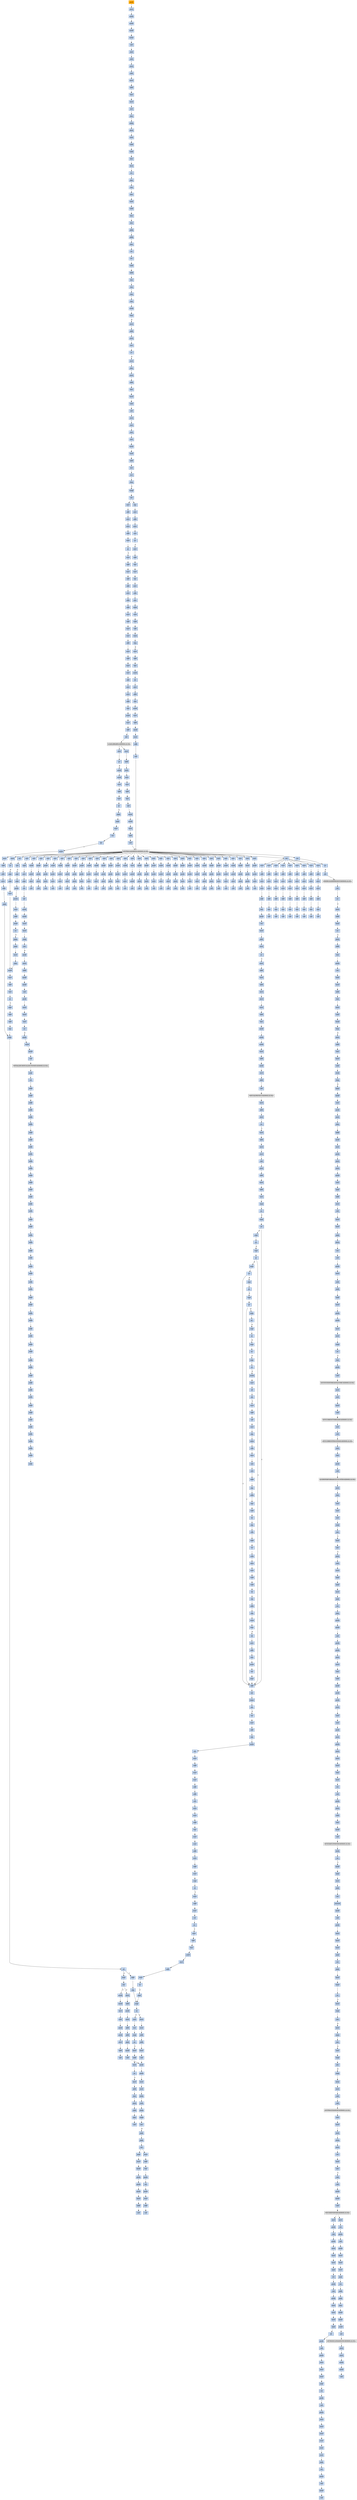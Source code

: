 strict digraph G {
	graph [bgcolor=transparent,
		name=G
	];
	node [color=lightsteelblue,
		fillcolor=lightsteelblue,
		shape=rectangle,
		style=filled
	];
	a0x0049e060pushl_ebp	[color=lightgrey,
		fillcolor=orange,
		label=pushl];
	a0x0049e061movl_esp_ebp	[label=movl];
	a0x0049e060pushl_ebp -> a0x0049e061movl_esp_ebp	[color="#000000"];
	a0x0049e063pushl_ebx	[label=pushl];
	a0x0049e061movl_esp_ebp -> a0x0049e063pushl_ebx	[color="#000000"];
	a0x0049e064pushl_esi	[label=pushl];
	a0x0049e063pushl_ebx -> a0x0049e064pushl_esi	[color="#000000"];
	a0x0049e065pushl_edi	[label=pushl];
	a0x0049e064pushl_esi -> a0x0049e065pushl_edi	[color="#000000"];
	a0x0049e066pusha_	[label=pusha];
	a0x0049e065pushl_edi -> a0x0049e066pusha_	[color="#000000"];
	a0x0049e067call_0x0049e06c	[label=call];
	a0x0049e066pusha_ -> a0x0049e067call_0x0049e06c	[color="#000000"];
	a0x0049e06cpopl_ebp	[label=popl];
	a0x0049e067call_0x0049e06c -> a0x0049e06cpopl_ebp	[color="#000000"];
	a0x0049e06dsubl_0x40286cUINT32_ebp	[label=subl];
	a0x0049e06cpopl_ebp -> a0x0049e06dsubl_0x40286cUINT32_ebp	[color="#000000"];
	a0x0049e073movl_0x40345dUINT32_ecx	[label=movl];
	a0x0049e06dsubl_0x40286cUINT32_ebp -> a0x0049e073movl_0x40345dUINT32_ecx	[color="#000000"];
	a0x0049e078subl_0x4028c6UINT32_ecx	[label=subl];
	a0x0049e073movl_0x40345dUINT32_ecx -> a0x0049e078subl_0x4028c6UINT32_ecx	[color="#000000"];
	a0x0049e07emovl_ebp_edx	[label=movl];
	a0x0049e078subl_0x4028c6UINT32_ecx -> a0x0049e07emovl_ebp_edx	[color="#000000"];
	a0x0049e080addl_0x4028c6UINT32_edx	[label=addl];
	a0x0049e07emovl_ebp_edx -> a0x0049e080addl_0x4028c6UINT32_edx	[color="#000000"];
	a0x0049e086leal_edx__edi	[label=leal];
	a0x0049e080addl_0x4028c6UINT32_edx -> a0x0049e086leal_edx__edi	[color="#000000"];
	a0x0049e088movl_edi_esi	[label=movl];
	a0x0049e086leal_edx__edi -> a0x0049e088movl_edi_esi	[color="#000000"];
	a0x0049e08axorl_eax_eax	[label=xorl];
	a0x0049e088movl_edi_esi -> a0x0049e08axorl_eax_eax	[color="#000000"];
	a0x0049e08cjmp_0x0049e092	[label=jmp];
	a0x0049e08axorl_eax_eax -> a0x0049e08cjmp_0x0049e092	[color="#000000"];
	a0x0049e092lodsb_ds_esi__al	[label=lodsb];
	a0x0049e08cjmp_0x0049e092 -> a0x0049e092lodsb_ds_esi__al	[color="#000000"];
	a0x0049e093decb_al	[label=decb];
	a0x0049e092lodsb_ds_esi__al -> a0x0049e093decb_al	[color="#000000"];
	a0x0049e095xorb_0x10UINT8_al	[label=xorb];
	a0x0049e093decb_al -> a0x0049e095xorb_0x10UINT8_al	[color="#000000"];
	a0x0049e097subb_cl_al	[label=subb];
	a0x0049e095xorb_0x10UINT8_al -> a0x0049e097subb_cl_al	[color="#000000"];
	a0x0049e099subb_cl_al	[label=subb];
	a0x0049e097subb_cl_al -> a0x0049e099subb_cl_al	[color="#000000"];
	a0x0049e09bjmp_0x0049e09e	[label=jmp];
	a0x0049e099subb_cl_al -> a0x0049e09bjmp_0x0049e09e	[color="#000000"];
	a0x0049e09edecb_al	[label=decb];
	a0x0049e09bjmp_0x0049e09e -> a0x0049e09edecb_al	[color="#000000"];
	a0x0049e0a0stc_	[label=stc];
	a0x0049e09edecb_al -> a0x0049e0a0stc_	[color="#000000"];
	a0x0049e0a1jmp_0x0049e0a4	[label=jmp];
	a0x0049e0a0stc_ -> a0x0049e0a1jmp_0x0049e0a4	[color="#000000"];
	a0x0049e0a4nop_	[label=nop];
	a0x0049e0a1jmp_0x0049e0a4 -> a0x0049e0a4nop_	[color="#000000"];
	a0x0049e0a5jmp_0x0049e0a8	[label=jmp];
	a0x0049e0a4nop_ -> a0x0049e0a5jmp_0x0049e0a8	[color="#000000"];
	a0x0049e0a8xorb_0x67UINT8_al	[label=xorb];
	a0x0049e0a5jmp_0x0049e0a8 -> a0x0049e0a8xorb_0x67UINT8_al	[color="#000000"];
	a0x0049e0aasubb_0x49UINT8_al	[label=subb];
	a0x0049e0a8xorb_0x67UINT8_al -> a0x0049e0aasubb_0x49UINT8_al	[color="#000000"];
	a0x0049e0acjmp_0x0049e0af	[label=jmp];
	a0x0049e0aasubb_0x49UINT8_al -> a0x0049e0acjmp_0x0049e0af	[color="#000000"];
	a0x0049e0afjmp_0x0049e0b2	[label=jmp];
	a0x0049e0acjmp_0x0049e0af -> a0x0049e0afjmp_0x0049e0b2	[color="#000000"];
	a0x0049e0b2addb_0xffffffe2UINT8_al	[label=addb];
	a0x0049e0afjmp_0x0049e0b2 -> a0x0049e0b2addb_0xffffffe2UINT8_al	[color="#000000"];
	a0x0049e0b4addb_cl_al	[label=addb];
	a0x0049e0b2addb_0xffffffe2UINT8_al -> a0x0049e0b4addb_cl_al	[color="#000000"];
	a0x0049e0b6jmp_0x0049e0b9	[label=jmp];
	a0x0049e0b4addb_cl_al -> a0x0049e0b6jmp_0x0049e0b9	[color="#000000"];
	a0x0049e0b9clc_	[label=clc];
	a0x0049e0b6jmp_0x0049e0b9 -> a0x0049e0b9clc_	[color="#000000"];
	a0x0049e0bastc_	[label=stc];
	a0x0049e0b9clc_ -> a0x0049e0bastc_	[color="#000000"];
	a0x0049e0bbsubb_cl_al	[label=subb];
	a0x0049e0bastc_ -> a0x0049e0bbsubb_cl_al	[color="#000000"];
	a0x0049e0bdaddb_cl_al	[label=addb];
	a0x0049e0bbsubb_cl_al -> a0x0049e0bdaddb_cl_al	[color="#000000"];
	a0x0049e0bfnop_	[label=nop];
	a0x0049e0bdaddb_cl_al -> a0x0049e0bfnop_	[color="#000000"];
	a0x0049e0c0nop_	[label=nop];
	a0x0049e0bfnop_ -> a0x0049e0c0nop_	[color="#000000"];
	a0x0049e0c1nop_	[label=nop];
	a0x0049e0c0nop_ -> a0x0049e0c1nop_	[color="#000000"];
	a0x0049e0c2nop_	[label=nop];
	a0x0049e0c1nop_ -> a0x0049e0c2nop_	[color="#000000"];
	a0x0049e0c3stosb_al_es_edi_	[label=stosb];
	a0x0049e0c2nop_ -> a0x0049e0c3stosb_al_es_edi_	[color="#000000"];
	a0x0049e0c4loop_0x0049e092	[label=loop];
	a0x0049e0c3stosb_al_es_edi_ -> a0x0049e0c4loop_0x0049e092	[color="#000000"];
	a0x0049e0c6movl_ebp_edx	[label=movl];
	a0x0049e0c4loop_0x0049e092 -> a0x0049e0c6movl_ebp_edx	[color="#000000",
		label=F];
	a0x0049e0c8addl_0x40321fUINT32_edx	[label=addl];
	a0x0049e0c6movl_ebp_edx -> a0x0049e0c8addl_0x40321fUINT32_edx	[color="#000000"];
	a0x0049e0cemovl_0x20esp__eax	[label=movl];
	a0x0049e0c8addl_0x40321fUINT32_edx -> a0x0049e0cemovl_0x20esp__eax	[color="#000000"];
	a0x0049e0d2incl_eax	[label=incl];
	a0x0049e0cemovl_0x20esp__eax -> a0x0049e0d2incl_eax	[color="#000000"];
	a0x0049e0d3js_0x0049e0dd	[label=js];
	a0x0049e0d2incl_eax -> a0x0049e0d3js_0x0049e0dd	[color="#000000"];
	a0x0049e0d5movl_0x1UINT32_edx_	[label=movl];
	a0x0049e0d3js_0x0049e0dd -> a0x0049e0d5movl_0x1UINT32_edx_	[color="#000000",
		label=F];
	a0x0049e0dbjmp_0x0049e0e3	[label=jmp];
	a0x0049e0d5movl_0x1UINT32_edx_ -> a0x0049e0dbjmp_0x0049e0e3	[color="#000000"];
	a0x0049e0e3movl_ebp_edx	[label=movl];
	a0x0049e0dbjmp_0x0049e0e3 -> a0x0049e0e3movl_ebp_edx	[color="#000000"];
	a0x0049e0e5addl_0x402866UINT32_edx	[label=addl];
	a0x0049e0e3movl_ebp_edx -> a0x0049e0e5addl_0x402866UINT32_edx	[color="#000000"];
	a0x0049e0ebleal_edx__eax	[label=leal];
	a0x0049e0e5addl_0x402866UINT32_edx -> a0x0049e0ebleal_edx__eax	[color="#000000"];
	a0x0049e0edmovl_0x403065UINT32_ecx	[label=movl];
	a0x0049e0ebleal_edx__eax -> a0x0049e0edmovl_0x403065UINT32_ecx	[color="#000000"];
	a0x0049e0f2subl_0x402866UINT32_ecx	[label=subl];
	a0x0049e0edmovl_0x403065UINT32_ecx -> a0x0049e0f2subl_0x402866UINT32_ecx	[color="#000000"];
	a0x0049e0f8call_0x0049e401	[label=call];
	a0x0049e0f2subl_0x402866UINT32_ecx -> a0x0049e0f8call_0x0049e401	[color="#000000"];
	a0x0049e401movl_eax_edi	[label=movl];
	a0x0049e0f8call_0x0049e401 -> a0x0049e401movl_eax_edi	[color="#000000"];
	a0x0049e403xorl_eax_eax	[label=xorl];
	a0x0049e401movl_eax_edi -> a0x0049e403xorl_eax_eax	[color="#000000"];
	a0x0049e405xorl_ebx_ebx	[label=xorl];
	a0x0049e403xorl_eax_eax -> a0x0049e405xorl_ebx_ebx	[color="#000000"];
	a0x0049e407xorl_edx_edx	[label=xorl];
	a0x0049e405xorl_ebx_ebx -> a0x0049e407xorl_edx_edx	[color="#000000"];
	a0x0049e409movb_edi__al	[label=movb];
	a0x0049e407xorl_edx_edx -> a0x0049e409movb_edi__al	[color="#000000"];
	a0x0049e40bmull_edx_eax	[label=mull];
	a0x0049e409movb_edi__al -> a0x0049e40bmull_edx_eax	[color="#000000"];
	a0x0049e40daddl_eax_ebx	[label=addl];
	a0x0049e40bmull_edx_eax -> a0x0049e40daddl_eax_ebx	[color="#000000"];
	a0x0049e40fincl_edx	[label=incl];
	a0x0049e40daddl_eax_ebx -> a0x0049e40fincl_edx	[color="#000000"];
	a0x0049e410incl_edi	[label=incl];
	a0x0049e40fincl_edx -> a0x0049e410incl_edi	[color="#000000"];
	a0x0049e411loop_0x0049e409	[label=loop];
	a0x0049e410incl_edi -> a0x0049e411loop_0x0049e409	[color="#000000"];
	a0x0049e413xchgl_eax_ebx	[label=xchgl];
	a0x0049e411loop_0x0049e409 -> a0x0049e413xchgl_eax_ebx	[color="#000000",
		label=F];
	a0x0049e414ret	[label=ret];
	a0x0049e413xchgl_eax_ebx -> a0x0049e414ret	[color="#000000"];
	a0x0049e0fdmovl_ebp_edx	[label=movl];
	a0x0049e414ret -> a0x0049e0fdmovl_ebp_edx	[color="#000000"];
	a0x0049e815jmp_0x0049e819	[label=jmp];
	a0x0049e414ret -> a0x0049e815jmp_0x0049e819	[color="#000000"];
	a0x0049e0ffaddl_0x40321bUINT32_edx	[label=addl];
	a0x0049e0fdmovl_ebp_edx -> a0x0049e0ffaddl_0x40321bUINT32_edx	[color="#000000"];
	a0x0049e105movl_eax_edx_	[label=movl];
	a0x0049e0ffaddl_0x40321bUINT32_edx -> a0x0049e105movl_eax_edx_	[color="#000000"];
	a0x0049e107movl_ebp_edx	[label=movl];
	a0x0049e105movl_eax_edx_ -> a0x0049e107movl_ebp_edx	[color="#000000"];
	a0x0049e109addl_0x403213UINT32_edx	[label=addl];
	a0x0049e107movl_ebp_edx -> a0x0049e109addl_0x403213UINT32_edx	[color="#000000"];
	a0x0049e10ftestl_0x1UINT32_edx_	[label=testl];
	a0x0049e109addl_0x403213UINT32_edx -> a0x0049e10ftestl_0x1UINT32_edx_	[color="#000000"];
	a0x0049e115je_0x0049e15f	[label=je];
	a0x0049e10ftestl_0x1UINT32_edx_ -> a0x0049e115je_0x0049e15f	[color="#000000"];
	a0x0049e15fmovl_ebp_edx	[label=movl];
	a0x0049e115je_0x0049e15f -> a0x0049e15fmovl_ebp_edx	[color="#000000",
		label=T];
	a0x0049e161addl_0x40320bUINT32_edx	[label=addl];
	a0x0049e15fmovl_ebp_edx -> a0x0049e161addl_0x40320bUINT32_edx	[color="#000000"];
	a0x0049e167movl_edx__eax	[label=movl];
	a0x0049e161addl_0x40320bUINT32_edx -> a0x0049e167movl_edx__eax	[color="#000000"];
	a0x0049e169addl_0x3ceax__eax	[label=addl];
	a0x0049e167movl_edx__eax -> a0x0049e169addl_0x3ceax__eax	[color="#000000"];
	a0x0049e16caddl_0x80UINT32_eax	[label=addl];
	a0x0049e169addl_0x3ceax__eax -> a0x0049e16caddl_0x80UINT32_eax	[color="#000000"];
	a0x0049e171movl_eax__ecx	[label=movl];
	a0x0049e16caddl_0x80UINT32_eax -> a0x0049e171movl_eax__ecx	[color="#000000"];
	a0x0049e173addl_edx__ecx	[label=addl];
	a0x0049e171movl_eax__ecx -> a0x0049e173addl_edx__ecx	[color="#000000"];
	a0x0049e175addl_0x10UINT8_ecx	[label=addl];
	a0x0049e173addl_edx__ecx -> a0x0049e175addl_0x10UINT8_ecx	[color="#000000"];
	a0x0049e178movl_ecx__eax	[label=movl];
	a0x0049e175addl_0x10UINT8_ecx -> a0x0049e178movl_ecx__eax	[color="#000000"];
	a0x0049e17aaddl_edx__eax	[label=addl];
	a0x0049e178movl_ecx__eax -> a0x0049e17aaddl_edx__eax	[color="#000000"];
	a0x0049e17cmovl_eax__ebx	[label=movl];
	a0x0049e17aaddl_edx__eax -> a0x0049e17cmovl_eax__ebx	[color="#000000"];
	a0x0049e17emovl_ebp_edx	[label=movl];
	a0x0049e17cmovl_eax__ebx -> a0x0049e17emovl_ebp_edx	[color="#000000"];
	a0x0049e180addl_0x403397UINT32_edx	[label=addl];
	a0x0049e17emovl_ebp_edx -> a0x0049e180addl_0x403397UINT32_edx	[color="#000000"];
	a0x0049e186movl_ebx_edx_	[label=movl];
	a0x0049e180addl_0x403397UINT32_edx -> a0x0049e186movl_ebx_edx_	[color="#000000"];
	a0x0049e188addl_0x4UINT8_eax	[label=addl];
	a0x0049e186movl_ebx_edx_ -> a0x0049e188addl_0x4UINT8_eax	[color="#000000"];
	a0x0049e18bmovl_eax__ebx	[label=movl];
	a0x0049e188addl_0x4UINT8_eax -> a0x0049e18bmovl_eax__ebx	[color="#000000"];
	a0x0049e18dmovl_ebp_edx	[label=movl];
	a0x0049e18bmovl_eax__ebx -> a0x0049e18dmovl_ebp_edx	[color="#000000"];
	a0x0049e18faddl_0x40339bUINT32_edx	[label=addl];
	a0x0049e18dmovl_ebp_edx -> a0x0049e18faddl_0x40339bUINT32_edx	[color="#000000"];
	a0x0049e195movl_ebx_edx_	[label=movl];
	a0x0049e18faddl_0x40339bUINT32_edx -> a0x0049e195movl_ebx_edx_	[color="#000000"];
	a0x0049e197movl_ebp_edx	[label=movl];
	a0x0049e195movl_ebx_edx_ -> a0x0049e197movl_ebp_edx	[color="#000000"];
	a0x0049e199addl_0x40339fUINT32_edx	[label=addl];
	a0x0049e197movl_ebp_edx -> a0x0049e199addl_0x40339fUINT32_edx	[color="#000000"];
	a0x0049e19fleal_edx__eax	[label=leal];
	a0x0049e199addl_0x40339fUINT32_edx -> a0x0049e19fleal_edx__eax	[color="#000000"];
	a0x0049e1a1pushl_eax	[label=pushl];
	a0x0049e19fleal_edx__eax -> a0x0049e1a1pushl_eax	[color="#000000"];
	a0x0049e1a2movl_ebp_edx	[label=movl];
	a0x0049e1a1pushl_eax -> a0x0049e1a2movl_ebp_edx	[color="#000000"];
	a0x0049e1a4addl_0x403397UINT32_edx	[label=addl];
	a0x0049e1a2movl_ebp_edx -> a0x0049e1a4addl_0x403397UINT32_edx	[color="#000000"];
	a0x0049e1aacall_edx_	[label=call];
	a0x0049e1a4addl_0x403397UINT32_edx -> a0x0049e1aacall_edx_	[color="#000000"];
	LOADLIBRARYA_KERNEL32_DLL	[color=lightgrey,
		fillcolor=lightgrey,
		label="LOADLIBRARYA-KERNEL32-DLL"];
	a0x0049e1aacall_edx_ -> LOADLIBRARYA_KERNEL32_DLL	[color="#000000"];
	a0x0049e1acmovl_ebp_edx	[label=movl];
	LOADLIBRARYA_KERNEL32_DLL -> a0x0049e1acmovl_ebp_edx	[color="#000000"];
	a0x0049e67atestl_eax_eax	[label=testl];
	LOADLIBRARYA_KERNEL32_DLL -> a0x0049e67atestl_eax_eax	[color="#000000"];
	a0x0049e1aeaddl_0x4033acUINT32_edx	[label=addl];
	a0x0049e1acmovl_ebp_edx -> a0x0049e1aeaddl_0x4033acUINT32_edx	[color="#000000"];
	a0x0049e1b4movl_eax_esi	[label=movl];
	a0x0049e1aeaddl_0x4033acUINT32_edx -> a0x0049e1b4movl_eax_esi	[color="#000000"];
	a0x0049e1b6movl_eax_edx_	[label=movl];
	a0x0049e1b4movl_eax_esi -> a0x0049e1b6movl_eax_edx_	[color="#000000"];
	a0x0049e1b8movl_ebp_edx	[label=movl];
	a0x0049e1b6movl_eax_edx_ -> a0x0049e1b8movl_ebp_edx	[color="#000000"];
	a0x0049e1baaddl_0x4033b0UINT32_edx	[label=addl];
	a0x0049e1b8movl_ebp_edx -> a0x0049e1baaddl_0x4033b0UINT32_edx	[color="#000000"];
	a0x0049e1c0leal_edx__eax	[label=leal];
	a0x0049e1baaddl_0x4033b0UINT32_edx -> a0x0049e1c0leal_edx__eax	[color="#000000"];
	a0x0049e1c2call_0x0049e2a5	[label=call];
	a0x0049e1c0leal_edx__eax -> a0x0049e1c2call_0x0049e2a5	[color="#000000"];
	a0x0049e2a5pushl_eax	[label=pushl];
	a0x0049e1c2call_0x0049e2a5 -> a0x0049e2a5pushl_eax	[color="#000000"];
	a0x0049e2a6pushl_esi	[label=pushl];
	a0x0049e2a5pushl_eax -> a0x0049e2a6pushl_esi	[color="#000000"];
	a0x0049e2a7movl_ebp_edx	[label=movl];
	a0x0049e2a6pushl_esi -> a0x0049e2a7movl_ebp_edx	[color="#000000"];
	a0x0049e2a9addl_0x40339bUINT32_edx	[label=addl];
	a0x0049e2a7movl_ebp_edx -> a0x0049e2a9addl_0x40339bUINT32_edx	[color="#000000"];
	a0x0049e2afcall_edx_	[label=call];
	a0x0049e2a9addl_0x40339bUINT32_edx -> a0x0049e2afcall_edx_	[color="#000000"];
	GETPROCADDRESS_KERNEL32_DLL	[color=lightgrey,
		fillcolor=lightgrey,
		label="GETPROCADDRESS-KERNEL32-DLL"];
	a0x0049e2afcall_edx_ -> GETPROCADDRESS_KERNEL32_DLL	[color="#000000"];
	a0x0049e2b1ret	[label=ret];
	GETPROCADDRESS_KERNEL32_DLL -> a0x0049e2b1ret	[color="#000000"];
	a0x0049e700orl_eax_eax	[label=orl];
	GETPROCADDRESS_KERNEL32_DLL -> a0x0049e700orl_eax_eax	[color="#000000"];
	a0x0049e749testl_eax_eax	[label=testl];
	GETPROCADDRESS_KERNEL32_DLL -> a0x0049e749testl_eax_eax	[color="#000000"];
	a0x0049e884orl_eax_eax	[label=orl];
	GETPROCADDRESS_KERNEL32_DLL -> a0x0049e884orl_eax_eax	[color="#000000"];
	a0x0042071exorl_0x0043e0d0_eax	[label=xorl];
	GETPROCADDRESS_KERNEL32_DLL -> a0x0042071exorl_0x0043e0d0_eax	[color="#000000"];
	a0x00420731xorl_0x0043e0d0_eax	[label=xorl];
	GETPROCADDRESS_KERNEL32_DLL -> a0x00420731xorl_0x0043e0d0_eax	[color="#000000"];
	a0x00420744xorl_0x0043e0d0_eax	[label=xorl];
	GETPROCADDRESS_KERNEL32_DLL -> a0x00420744xorl_0x0043e0d0_eax	[color="#000000"];
	a0x00420757xorl_0x0043e0d0_eax	[label=xorl];
	GETPROCADDRESS_KERNEL32_DLL -> a0x00420757xorl_0x0043e0d0_eax	[color="#000000"];
	a0x0042076axorl_0x0043e0d0_eax	[label=xorl];
	GETPROCADDRESS_KERNEL32_DLL -> a0x0042076axorl_0x0043e0d0_eax	[color="#000000"];
	a0x0042077dxorl_0x0043e0d0_eax	[label=xorl];
	GETPROCADDRESS_KERNEL32_DLL -> a0x0042077dxorl_0x0043e0d0_eax	[color="#000000"];
	a0x00420790xorl_0x0043e0d0_eax	[label=xorl];
	GETPROCADDRESS_KERNEL32_DLL -> a0x00420790xorl_0x0043e0d0_eax	[color="#000000"];
	a0x004207a3xorl_0x0043e0d0_eax	[label=xorl];
	GETPROCADDRESS_KERNEL32_DLL -> a0x004207a3xorl_0x0043e0d0_eax	[color="#000000"];
	a0x004207b6xorl_0x0043e0d0_eax	[label=xorl];
	GETPROCADDRESS_KERNEL32_DLL -> a0x004207b6xorl_0x0043e0d0_eax	[color="#000000"];
	a0x004207c9xorl_0x0043e0d0_eax	[label=xorl];
	GETPROCADDRESS_KERNEL32_DLL -> a0x004207c9xorl_0x0043e0d0_eax	[color="#000000"];
	a0x004207dcxorl_0x0043e0d0_eax	[label=xorl];
	GETPROCADDRESS_KERNEL32_DLL -> a0x004207dcxorl_0x0043e0d0_eax	[color="#000000"];
	a0x004207efxorl_0x0043e0d0_eax	[label=xorl];
	GETPROCADDRESS_KERNEL32_DLL -> a0x004207efxorl_0x0043e0d0_eax	[color="#000000"];
	a0x00420802xorl_0x0043e0d0_eax	[label=xorl];
	GETPROCADDRESS_KERNEL32_DLL -> a0x00420802xorl_0x0043e0d0_eax	[color="#000000"];
	a0x00420815xorl_0x0043e0d0_eax	[label=xorl];
	GETPROCADDRESS_KERNEL32_DLL -> a0x00420815xorl_0x0043e0d0_eax	[color="#000000"];
	a0x00420828xorl_0x0043e0d0_eax	[label=xorl];
	GETPROCADDRESS_KERNEL32_DLL -> a0x00420828xorl_0x0043e0d0_eax	[color="#000000"];
	a0x0042083bxorl_0x0043e0d0_eax	[label=xorl];
	GETPROCADDRESS_KERNEL32_DLL -> a0x0042083bxorl_0x0043e0d0_eax	[color="#000000"];
	a0x0042084exorl_0x0043e0d0_eax	[label=xorl];
	GETPROCADDRESS_KERNEL32_DLL -> a0x0042084exorl_0x0043e0d0_eax	[color="#000000"];
	a0x00420861xorl_0x0043e0d0_eax	[label=xorl];
	GETPROCADDRESS_KERNEL32_DLL -> a0x00420861xorl_0x0043e0d0_eax	[color="#000000"];
	a0x00420874xorl_0x0043e0d0_eax	[label=xorl];
	GETPROCADDRESS_KERNEL32_DLL -> a0x00420874xorl_0x0043e0d0_eax	[color="#000000"];
	a0x00420887xorl_0x0043e0d0_eax	[label=xorl];
	GETPROCADDRESS_KERNEL32_DLL -> a0x00420887xorl_0x0043e0d0_eax	[color="#000000"];
	a0x0042089axorl_0x0043e0d0_eax	[label=xorl];
	GETPROCADDRESS_KERNEL32_DLL -> a0x0042089axorl_0x0043e0d0_eax	[color="#000000"];
	a0x004208adxorl_0x0043e0d0_eax	[label=xorl];
	GETPROCADDRESS_KERNEL32_DLL -> a0x004208adxorl_0x0043e0d0_eax	[color="#000000"];
	a0x004208c0xorl_0x0043e0d0_eax	[label=xorl];
	GETPROCADDRESS_KERNEL32_DLL -> a0x004208c0xorl_0x0043e0d0_eax	[color="#000000"];
	a0x004208d3xorl_0x0043e0d0_eax	[label=xorl];
	GETPROCADDRESS_KERNEL32_DLL -> a0x004208d3xorl_0x0043e0d0_eax	[color="#000000"];
	a0x004208e6xorl_0x0043e0d0_eax	[label=xorl];
	GETPROCADDRESS_KERNEL32_DLL -> a0x004208e6xorl_0x0043e0d0_eax	[color="#000000"];
	a0x004208f9xorl_0x0043e0d0_eax	[label=xorl];
	GETPROCADDRESS_KERNEL32_DLL -> a0x004208f9xorl_0x0043e0d0_eax	[color="#000000"];
	a0x0042090cxorl_0x0043e0d0_eax	[label=xorl];
	GETPROCADDRESS_KERNEL32_DLL -> a0x0042090cxorl_0x0043e0d0_eax	[color="#000000"];
	a0x0042091fxorl_0x0043e0d0_eax	[label=xorl];
	GETPROCADDRESS_KERNEL32_DLL -> a0x0042091fxorl_0x0043e0d0_eax	[color="#000000"];
	a0x00420932xorl_0x0043e0d0_eax	[label=xorl];
	GETPROCADDRESS_KERNEL32_DLL -> a0x00420932xorl_0x0043e0d0_eax	[color="#000000"];
	a0x00420945xorl_0x0043e0d0_eax	[label=xorl];
	GETPROCADDRESS_KERNEL32_DLL -> a0x00420945xorl_0x0043e0d0_eax	[color="#000000"];
	a0x00420958xorl_0x0043e0d0_eax	[label=xorl];
	GETPROCADDRESS_KERNEL32_DLL -> a0x00420958xorl_0x0043e0d0_eax	[color="#000000"];
	a0x0042096bxorl_0x0043e0d0_eax	[label=xorl];
	GETPROCADDRESS_KERNEL32_DLL -> a0x0042096bxorl_0x0043e0d0_eax	[color="#000000"];
	a0x0042097exorl_0x0043e0d0_eax	[label=xorl];
	GETPROCADDRESS_KERNEL32_DLL -> a0x0042097exorl_0x0043e0d0_eax	[color="#000000"];
	a0x0049e1c7movl_ebp_edx	[label=movl];
	a0x0049e2b1ret -> a0x0049e1c7movl_ebp_edx	[color="#000000"];
	a0x0049e1e0movl_ebp_edx	[label=movl];
	a0x0049e2b1ret -> a0x0049e1e0movl_ebp_edx	[color="#000000"];
	a0x0049e1f9movl_ebp_edx	[label=movl];
	a0x0049e2b1ret -> a0x0049e1f9movl_ebp_edx	[color="#000000"];
	a0x0049e212movl_ebp_edx	[label=movl];
	a0x0049e2b1ret -> a0x0049e212movl_ebp_edx	[color="#000000"];
	a0x0049e22bmovl_ebp_edx	[label=movl];
	a0x0049e2b1ret -> a0x0049e22bmovl_ebp_edx	[color="#000000"];
	a0x0049e244movl_ebp_edx	[label=movl];
	a0x0049e2b1ret -> a0x0049e244movl_ebp_edx	[color="#000000"];
	a0x0049e25dmovl_ebp_edx	[label=movl];
	a0x0049e2b1ret -> a0x0049e25dmovl_ebp_edx	[color="#000000"];
	a0x0049e276movl_ebp_edx	[label=movl];
	a0x0049e2b1ret -> a0x0049e276movl_ebp_edx	[color="#000000"];
	a0x0049e28fmovl_ebp_edx	[label=movl];
	a0x0049e2b1ret -> a0x0049e28fmovl_ebp_edx	[color="#000000"];
	a0x0049e1c9addl_0x4033c1UINT32_edx	[label=addl];
	a0x0049e1c7movl_ebp_edx -> a0x0049e1c9addl_0x4033c1UINT32_edx	[color="#000000"];
	a0x0049e1cfmovl_eax_edx_	[label=movl];
	a0x0049e1c9addl_0x4033c1UINT32_edx -> a0x0049e1cfmovl_eax_edx_	[color="#000000"];
	a0x0049e1d1movl_ebp_edx	[label=movl];
	a0x0049e1cfmovl_eax_edx_ -> a0x0049e1d1movl_ebp_edx	[color="#000000"];
	a0x0049e1d3addl_0x4033c5UINT32_edx	[label=addl];
	a0x0049e1d1movl_ebp_edx -> a0x0049e1d3addl_0x4033c5UINT32_edx	[color="#000000"];
	a0x0049e1d9leal_edx__eax	[label=leal];
	a0x0049e1d3addl_0x4033c5UINT32_edx -> a0x0049e1d9leal_edx__eax	[color="#000000"];
	a0x0049e1dbcall_0x0049e2a5	[label=call];
	a0x0049e1d9leal_edx__eax -> a0x0049e1dbcall_0x0049e2a5	[color="#000000"];
	a0x0049e1e2addl_0x4033d4UINT32_edx	[label=addl];
	a0x0049e1e0movl_ebp_edx -> a0x0049e1e2addl_0x4033d4UINT32_edx	[color="#000000"];
	a0x0049e1e8movl_eax_edx_	[label=movl];
	a0x0049e1e2addl_0x4033d4UINT32_edx -> a0x0049e1e8movl_eax_edx_	[color="#000000"];
	a0x0049e1eamovl_ebp_edx	[label=movl];
	a0x0049e1e8movl_eax_edx_ -> a0x0049e1eamovl_ebp_edx	[color="#000000"];
	a0x0049e1ecaddl_0x4033d8UINT32_edx	[label=addl];
	a0x0049e1eamovl_ebp_edx -> a0x0049e1ecaddl_0x4033d8UINT32_edx	[color="#000000"];
	a0x0049e1f2leal_edx__eax	[label=leal];
	a0x0049e1ecaddl_0x4033d8UINT32_edx -> a0x0049e1f2leal_edx__eax	[color="#000000"];
	a0x0049e1f4call_0x0049e2a5	[label=call];
	a0x0049e1f2leal_edx__eax -> a0x0049e1f4call_0x0049e2a5	[color="#000000"];
	a0x0049e1fbaddl_0x4033ebUINT32_edx	[label=addl];
	a0x0049e1f9movl_ebp_edx -> a0x0049e1fbaddl_0x4033ebUINT32_edx	[color="#000000"];
	a0x0049e201movl_eax_edx_	[label=movl];
	a0x0049e1fbaddl_0x4033ebUINT32_edx -> a0x0049e201movl_eax_edx_	[color="#000000"];
	a0x0049e203movl_ebp_edx	[label=movl];
	a0x0049e201movl_eax_edx_ -> a0x0049e203movl_ebp_edx	[color="#000000"];
	a0x0049e205addl_0x4033efUINT32_edx	[label=addl];
	a0x0049e203movl_ebp_edx -> a0x0049e205addl_0x4033efUINT32_edx	[color="#000000"];
	a0x0049e20bleal_edx__eax	[label=leal];
	a0x0049e205addl_0x4033efUINT32_edx -> a0x0049e20bleal_edx__eax	[color="#000000"];
	a0x0049e20dcall_0x0049e2a5	[label=call];
	a0x0049e20bleal_edx__eax -> a0x0049e20dcall_0x0049e2a5	[color="#000000"];
	a0x0049e214addl_0x4033fbUINT32_edx	[label=addl];
	a0x0049e212movl_ebp_edx -> a0x0049e214addl_0x4033fbUINT32_edx	[color="#000000"];
	a0x0049e21amovl_eax_edx_	[label=movl];
	a0x0049e214addl_0x4033fbUINT32_edx -> a0x0049e21amovl_eax_edx_	[color="#000000"];
	a0x0049e21cmovl_ebp_edx	[label=movl];
	a0x0049e21amovl_eax_edx_ -> a0x0049e21cmovl_ebp_edx	[color="#000000"];
	a0x0049e21eaddl_0x4033ffUINT32_edx	[label=addl];
	a0x0049e21cmovl_ebp_edx -> a0x0049e21eaddl_0x4033ffUINT32_edx	[color="#000000"];
	a0x0049e224leal_edx__eax	[label=leal];
	a0x0049e21eaddl_0x4033ffUINT32_edx -> a0x0049e224leal_edx__eax	[color="#000000"];
	a0x0049e226call_0x0049e2a5	[label=call];
	a0x0049e224leal_edx__eax -> a0x0049e226call_0x0049e2a5	[color="#000000"];
	a0x0049e22daddl_0x40340bUINT32_edx	[label=addl];
	a0x0049e22bmovl_ebp_edx -> a0x0049e22daddl_0x40340bUINT32_edx	[color="#000000"];
	a0x0049e233movl_eax_edx_	[label=movl];
	a0x0049e22daddl_0x40340bUINT32_edx -> a0x0049e233movl_eax_edx_	[color="#000000"];
	a0x0049e235movl_ebp_edx	[label=movl];
	a0x0049e233movl_eax_edx_ -> a0x0049e235movl_ebp_edx	[color="#000000"];
	a0x0049e237addl_0x40340fUINT32_edx	[label=addl];
	a0x0049e235movl_ebp_edx -> a0x0049e237addl_0x40340fUINT32_edx	[color="#000000"];
	a0x0049e23dleal_edx__eax	[label=leal];
	a0x0049e237addl_0x40340fUINT32_edx -> a0x0049e23dleal_edx__eax	[color="#000000"];
	a0x0049e23fcall_0x0049e2a5	[label=call];
	a0x0049e23dleal_edx__eax -> a0x0049e23fcall_0x0049e2a5	[color="#000000"];
	a0x0049e246addl_0x40341aUINT32_edx	[label=addl];
	a0x0049e244movl_ebp_edx -> a0x0049e246addl_0x40341aUINT32_edx	[color="#000000"];
	a0x0049e24cmovl_eax_edx_	[label=movl];
	a0x0049e246addl_0x40341aUINT32_edx -> a0x0049e24cmovl_eax_edx_	[color="#000000"];
	a0x0049e24emovl_ebp_edx	[label=movl];
	a0x0049e24cmovl_eax_edx_ -> a0x0049e24emovl_ebp_edx	[color="#000000"];
	a0x0049e250addl_0x40341eUINT32_edx	[label=addl];
	a0x0049e24emovl_ebp_edx -> a0x0049e250addl_0x40341eUINT32_edx	[color="#000000"];
	a0x0049e256leal_edx__eax	[label=leal];
	a0x0049e250addl_0x40341eUINT32_edx -> a0x0049e256leal_edx__eax	[color="#000000"];
	a0x0049e258call_0x0049e2a5	[label=call];
	a0x0049e256leal_edx__eax -> a0x0049e258call_0x0049e2a5	[color="#000000"];
	a0x0049e25faddl_0x403427UINT32_edx	[label=addl];
	a0x0049e25dmovl_ebp_edx -> a0x0049e25faddl_0x403427UINT32_edx	[color="#000000"];
	a0x0049e265movl_eax_edx_	[label=movl];
	a0x0049e25faddl_0x403427UINT32_edx -> a0x0049e265movl_eax_edx_	[color="#000000"];
	a0x0049e267movl_ebp_edx	[label=movl];
	a0x0049e265movl_eax_edx_ -> a0x0049e267movl_ebp_edx	[color="#000000"];
	a0x0049e269addl_0x40342bUINT32_edx	[label=addl];
	a0x0049e267movl_ebp_edx -> a0x0049e269addl_0x40342bUINT32_edx	[color="#000000"];
	a0x0049e26fleal_edx__eax	[label=leal];
	a0x0049e269addl_0x40342bUINT32_edx -> a0x0049e26fleal_edx__eax	[color="#000000"];
	a0x0049e271call_0x0049e2a5	[label=call];
	a0x0049e26fleal_edx__eax -> a0x0049e271call_0x0049e2a5	[color="#000000"];
	a0x0049e278addl_0x403437UINT32_edx	[label=addl];
	a0x0049e276movl_ebp_edx -> a0x0049e278addl_0x403437UINT32_edx	[color="#000000"];
	a0x0049e27emovl_eax_edx_	[label=movl];
	a0x0049e278addl_0x403437UINT32_edx -> a0x0049e27emovl_eax_edx_	[color="#000000"];
	a0x0049e280movl_ebp_edx	[label=movl];
	a0x0049e27emovl_eax_edx_ -> a0x0049e280movl_ebp_edx	[color="#000000"];
	a0x0049e282addl_0x40343bUINT32_edx	[label=addl];
	a0x0049e280movl_ebp_edx -> a0x0049e282addl_0x40343bUINT32_edx	[color="#000000"];
	a0x0049e288leal_edx__eax	[label=leal];
	a0x0049e282addl_0x40343bUINT32_edx -> a0x0049e288leal_edx__eax	[color="#000000"];
	a0x0049e28acall_0x0049e2a5	[label=call];
	a0x0049e288leal_edx__eax -> a0x0049e28acall_0x0049e2a5	[color="#000000"];
	a0x0049e291addl_0x403447UINT32_edx	[label=addl];
	a0x0049e28fmovl_ebp_edx -> a0x0049e291addl_0x403447UINT32_edx	[color="#000000"];
	a0x0049e297movl_eax_edx_	[label=movl];
	a0x0049e291addl_0x403447UINT32_edx -> a0x0049e297movl_eax_edx_	[color="#000000"];
	a0x0049e299movl_ebp_edx	[label=movl];
	a0x0049e297movl_eax_edx_ -> a0x0049e299movl_ebp_edx	[color="#000000"];
	a0x0049e29baddl_0x402ab2UINT32_edx	[label=addl];
	a0x0049e299movl_ebp_edx -> a0x0049e29baddl_0x402ab2UINT32_edx	[color="#000000"];
	a0x0049e2a1leal_edx__eax	[label=leal];
	a0x0049e29baddl_0x402ab2UINT32_edx -> a0x0049e2a1leal_edx__eax	[color="#000000"];
	a0x0049e2a3pushl_eax	[label=pushl];
	a0x0049e2a1leal_edx__eax -> a0x0049e2a3pushl_eax	[color="#000000"];
	a0x0049e2a4ret	[label=ret];
	a0x0049e2a3pushl_eax -> a0x0049e2a4ret	[color="#000000"];
	a0x0049e2b2movl_ebp_edx	[label=movl];
	a0x0049e2a4ret -> a0x0049e2b2movl_ebp_edx	[color="#000000"];
	a0x0049e2b4addl_0x403213UINT32_edx	[label=addl];
	a0x0049e2b2movl_ebp_edx -> a0x0049e2b4addl_0x403213UINT32_edx	[color="#000000"];
	a0x0049e2batestl_0x10UINT32_edx_	[label=testl];
	a0x0049e2b4addl_0x403213UINT32_edx -> a0x0049e2batestl_0x10UINT32_edx_	[color="#000000"];
	a0x0049e2c0je_0x0049e2fd	[label=je];
	a0x0049e2batestl_0x10UINT32_edx_ -> a0x0049e2c0je_0x0049e2fd	[color="#000000"];
	a0x0049e2fdmovl_ebp_edx	[label=movl];
	a0x0049e2c0je_0x0049e2fd -> a0x0049e2fdmovl_ebp_edx	[color="#000000",
		label=T];
	a0x0049e2ffaddl_0x40320bUINT32_edx	[label=addl];
	a0x0049e2fdmovl_ebp_edx -> a0x0049e2ffaddl_0x40320bUINT32_edx	[color="#000000"];
	a0x0049e305movl_edx__edi	[label=movl];
	a0x0049e2ffaddl_0x40320bUINT32_edx -> a0x0049e305movl_edx__edi	[color="#000000"];
	a0x0049e307addl_0x3cedi__edi	[label=addl];
	a0x0049e305movl_edx__edi -> a0x0049e307addl_0x3cedi__edi	[color="#000000"];
	a0x0049e30amovl_edx__esi	[label=movl];
	a0x0049e307addl_0x3cedi__edi -> a0x0049e30amovl_edx__esi	[color="#000000"];
	a0x0049e30cmovl_0x54edi__ecx	[label=movl];
	a0x0049e30amovl_edx__esi -> a0x0049e30cmovl_0x54edi__ecx	[color="#000000"];
	a0x0049e30fmovl_ebp_edx	[label=movl];
	a0x0049e30cmovl_0x54edi__ecx -> a0x0049e30fmovl_ebp_edx	[color="#000000"];
	a0x0049e311addl_0x403479UINT32_edx	[label=addl];
	a0x0049e30fmovl_ebp_edx -> a0x0049e311addl_0x403479UINT32_edx	[color="#000000"];
	a0x0049e317leal_edx__eax	[label=leal];
	a0x0049e311addl_0x403479UINT32_edx -> a0x0049e317leal_edx__eax	[color="#000000"];
	a0x0049e319pushl_eax	[label=pushl];
	a0x0049e317leal_edx__eax -> a0x0049e319pushl_eax	[color="#000000"];
	a0x0049e31apushl_0x4UINT8	[label=pushl];
	a0x0049e319pushl_eax -> a0x0049e31apushl_0x4UINT8	[color="#000000"];
	a0x0049e31cpushl_ecx	[label=pushl];
	a0x0049e31apushl_0x4UINT8 -> a0x0049e31cpushl_ecx	[color="#000000"];
	a0x0049e31dmovl_ebp_edx	[label=movl];
	a0x0049e31cpushl_ecx -> a0x0049e31dmovl_ebp_edx	[color="#000000"];
	a0x0049e31faddl_0x40320bUINT32_edx	[label=addl];
	a0x0049e31dmovl_ebp_edx -> a0x0049e31faddl_0x40320bUINT32_edx	[color="#000000"];
	a0x0049e325pushl_edx_	[label=pushl];
	a0x0049e31faddl_0x40320bUINT32_edx -> a0x0049e325pushl_edx_	[color="#000000"];
	a0x0049e327movl_ebp_edx	[label=movl];
	a0x0049e325pushl_edx_ -> a0x0049e327movl_ebp_edx	[color="#000000"];
	a0x0049e329addl_0x4033d4UINT32_edx	[label=addl];
	a0x0049e327movl_ebp_edx -> a0x0049e329addl_0x4033d4UINT32_edx	[color="#000000"];
	a0x0049e32fcall_edx_	[label=call];
	a0x0049e329addl_0x4033d4UINT32_edx -> a0x0049e32fcall_edx_	[color="#000000"];
	VIRTUALPROTECT_KERNEL32_DLL	[color=lightgrey,
		fillcolor=lightgrey,
		label="VIRTUALPROTECT-KERNEL32-DLL"];
	a0x0049e32fcall_edx_ -> VIRTUALPROTECT_KERNEL32_DLL	[color="#000000"];
	a0x0049e331movl_ebp_edx	[label=movl];
	VIRTUALPROTECT_KERNEL32_DLL -> a0x0049e331movl_ebp_edx	[color="#000000"];
	a0x0049e333addl_0x403213UINT32_edx	[label=addl];
	a0x0049e331movl_ebp_edx -> a0x0049e333addl_0x403213UINT32_edx	[color="#000000"];
	a0x0049e339testl_0x8UINT32_edx_	[label=testl];
	a0x0049e333addl_0x403213UINT32_edx -> a0x0049e339testl_0x8UINT32_edx_	[color="#000000"];
	a0x0049e33fje_0x0049e42e	[label=je];
	a0x0049e339testl_0x8UINT32_edx_ -> a0x0049e33fje_0x0049e42e	[color="#000000"];
	a0x0049e42emovl_ebp_edx	[label=movl];
	a0x0049e33fje_0x0049e42e -> a0x0049e42emovl_ebp_edx	[color="#000000",
		label=T];
	a0x0049e430addl_0x40320bUINT32_edx	[label=addl];
	a0x0049e42emovl_ebp_edx -> a0x0049e430addl_0x40320bUINT32_edx	[color="#000000"];
	a0x0049e436movl_edx__eax	[label=movl];
	a0x0049e430addl_0x40320bUINT32_edx -> a0x0049e436movl_edx__eax	[color="#000000"];
	a0x0049e438movl_0x1UINT32_ebx	[label=movl];
	a0x0049e436movl_edx__eax -> a0x0049e438movl_0x1UINT32_ebx	[color="#000000"];
	a0x0049e43dcall_0x0049e494	[label=call];
	a0x0049e438movl_0x1UINT32_ebx -> a0x0049e43dcall_0x0049e494	[color="#000000"];
	a0x0049e494movl_eax_edi	[label=movl];
	a0x0049e43dcall_0x0049e494 -> a0x0049e494movl_eax_edi	[color="#000000"];
	a0x0049e496addl_0x3cedi__edi	[label=addl];
	a0x0049e494movl_eax_edi -> a0x0049e496addl_0x3cedi__edi	[color="#000000"];
	a0x0049e499movl_edi_esi	[label=movl];
	a0x0049e496addl_0x3cedi__edi -> a0x0049e499movl_edi_esi	[color="#000000"];
	a0x0049e49baddl_0xf8UINT32_esi	[label=addl];
	a0x0049e499movl_edi_esi -> a0x0049e49baddl_0xf8UINT32_esi	[color="#000000"];
	a0x0049e4a1xorl_edx_edx	[label=xorl];
	a0x0049e49baddl_0xf8UINT32_esi -> a0x0049e4a1xorl_edx_edx	[color="#000000"];
	a0x0049e4a3cmpl_0x63727372UINT32_ds_esi_	[label=cmpl];
	a0x0049e4a1xorl_edx_edx -> a0x0049e4a3cmpl_0x63727372UINT32_ds_esi_	[color="#000000"];
	a0x0049e4aaje_0x0049e53f	[label=je];
	a0x0049e4a3cmpl_0x63727372UINT32_ds_esi_ -> a0x0049e4aaje_0x0049e53f	[color="#000000"];
	a0x0049e4b0cmpl_0x7273722eUINT32_ds_esi_	[label=cmpl];
	a0x0049e4aaje_0x0049e53f -> a0x0049e4b0cmpl_0x7273722eUINT32_ds_esi_	[color="#000000",
		label=F];
	a0x0049e4b7je_0x0049e53f	[label=je];
	a0x0049e4b0cmpl_0x7273722eUINT32_ds_esi_ -> a0x0049e4b7je_0x0049e53f	[color="#000000"];
	a0x0049e4bdcmpl_0x6f6c6572UINT32_ds_esi_	[label=cmpl];
	a0x0049e4b7je_0x0049e53f -> a0x0049e4bdcmpl_0x6f6c6572UINT32_ds_esi_	[color="#000000",
		label=F];
	a0x0049e53faddl_0x28UINT8_esi	[label=addl];
	a0x0049e4b7je_0x0049e53f -> a0x0049e53faddl_0x28UINT8_esi	[color="#000000",
		label=T];
	a0x0049e4c4je_0x0049e53f	[label=je];
	a0x0049e4bdcmpl_0x6f6c6572UINT32_ds_esi_ -> a0x0049e4c4je_0x0049e53f	[color="#000000"];
	a0x0049e4c6cmpl_0x6c65722eUINT32_ds_esi_	[label=cmpl];
	a0x0049e4c4je_0x0049e53f -> a0x0049e4c6cmpl_0x6c65722eUINT32_ds_esi_	[color="#000000",
		label=F];
	a0x0049e4cdje_0x0049e53f	[label=je];
	a0x0049e4c6cmpl_0x6c65722eUINT32_ds_esi_ -> a0x0049e4cdje_0x0049e53f	[color="#000000"];
	a0x0049e4cfcmpl_0x4379UINT32_ds_esi_	[label=cmpl];
	a0x0049e4cdje_0x0049e53f -> a0x0049e4cfcmpl_0x4379UINT32_ds_esi_	[color="#000000",
		label=F];
	a0x0049e4cdje_0x0049e53f -> a0x0049e53faddl_0x28UINT8_esi	[color="#000000",
		label=T];
	a0x0049e4d6je_0x0049e53f	[label=je];
	a0x0049e4cfcmpl_0x4379UINT32_ds_esi_ -> a0x0049e4d6je_0x0049e53f	[color="#000000"];
	a0x0049e4d8cmpl_0x6164652eUINT32_ds_esi_	[label=cmpl];
	a0x0049e4d6je_0x0049e53f -> a0x0049e4d8cmpl_0x6164652eUINT32_ds_esi_	[color="#000000",
		label=F];
	a0x0049e4d6je_0x0049e53f -> a0x0049e53faddl_0x28UINT8_esi	[color="#000000",
		label=T];
	a0x0049e4dfje_0x0049e53f	[label=je];
	a0x0049e4d8cmpl_0x6164652eUINT32_ds_esi_ -> a0x0049e4dfje_0x0049e53f	[color="#000000"];
	a0x0049e4e1cmpl_0x6164722eUINT32_ds_esi_	[label=cmpl];
	a0x0049e4dfje_0x0049e53f -> a0x0049e4e1cmpl_0x6164722eUINT32_ds_esi_	[color="#000000",
		label=F];
	a0x0049e4e8je_0x0049e53f	[label=je];
	a0x0049e4e1cmpl_0x6164722eUINT32_ds_esi_ -> a0x0049e4e8je_0x0049e53f	[color="#000000"];
	a0x0049e4eacmpl_0x6164692eUINT32_ds_esi_	[label=cmpl];
	a0x0049e4e8je_0x0049e53f -> a0x0049e4eacmpl_0x6164692eUINT32_ds_esi_	[color="#000000",
		label=F];
	a0x0049e4e8je_0x0049e53f -> a0x0049e53faddl_0x28UINT8_esi	[color="#000000",
		label=T];
	a0x0049e4f1je_0x0049e53f	[label=je];
	a0x0049e4eacmpl_0x6164692eUINT32_ds_esi_ -> a0x0049e4f1je_0x0049e53f	[color="#000000"];
	a0x0049e4f3cmpl_0x736c742eUINT32_ds_esi_	[label=cmpl];
	a0x0049e4f1je_0x0049e53f -> a0x0049e4f3cmpl_0x736c742eUINT32_ds_esi_	[color="#000000",
		label=F];
	a0x0049e4faje_0x0049e53f	[label=je];
	a0x0049e4f3cmpl_0x736c742eUINT32_ds_esi_ -> a0x0049e4faje_0x0049e53f	[color="#000000"];
	a0x0049e4fccmpl_0x0UINT8_ds_0x14esi_	[label=cmpl];
	a0x0049e4faje_0x0049e53f -> a0x0049e4fccmpl_0x0UINT8_ds_0x14esi_	[color="#000000",
		label=F];
	a0x0049e501je_0x0049e53f	[label=je];
	a0x0049e4fccmpl_0x0UINT8_ds_0x14esi_ -> a0x0049e501je_0x0049e53f	[color="#000000"];
	a0x0049e503cmpl_0x0UINT8_ds_0x10esi_	[label=cmpl];
	a0x0049e501je_0x0049e53f -> a0x0049e503cmpl_0x0UINT8_ds_0x10esi_	[color="#000000",
		label=F];
	a0x0049e508je_0x0049e53f	[label=je];
	a0x0049e503cmpl_0x0UINT8_ds_0x10esi_ -> a0x0049e508je_0x0049e53f	[color="#000000"];
	a0x0049e50apusha_	[label=pusha];
	a0x0049e508je_0x0049e53f -> a0x0049e50apusha_	[color="#000000",
		label=F];
	a0x0049e50bmovl_ds_0x10esi__ecx	[label=movl];
	a0x0049e50apusha_ -> a0x0049e50bmovl_ds_0x10esi__ecx	[color="#000000"];
	a0x0049e50forl_ebx_ebx	[label=orl];
	a0x0049e50bmovl_ds_0x10esi__ecx -> a0x0049e50forl_ebx_ebx	[color="#000000"];
	a0x0049e511jne_0x0049e520	[label=jne];
	a0x0049e50forl_ebx_ebx -> a0x0049e511jne_0x0049e520	[color="#000000"];
	a0x0049e520movl_ds_0xcesi__esi	[label=movl];
	a0x0049e511jne_0x0049e520 -> a0x0049e520movl_ds_0xcesi__esi	[color="#000000",
		label=T];
	a0x0049e524addl_eax_esi	[label=addl];
	a0x0049e520movl_ds_0xcesi__esi -> a0x0049e524addl_eax_esi	[color="#000000"];
	a0x0049e526call_0x0049e44e	[label=call];
	a0x0049e524addl_eax_esi -> a0x0049e526call_0x0049e44e	[color="#000000"];
	a0x0049e44emovl_esi_edi	[label=movl];
	a0x0049e526call_0x0049e44e -> a0x0049e44emovl_esi_edi	[color="#000000"];
	a0x0049e450jmp_0x0049e456	[label=jmp];
	a0x0049e44emovl_esi_edi -> a0x0049e450jmp_0x0049e456	[color="#000000"];
	a0x0049e456lodsb_ds_esi__al	[label=lodsb];
	a0x0049e450jmp_0x0049e456 -> a0x0049e456lodsb_ds_esi__al	[color="#000000"];
	a0x0049e457rolb_0x4dUINT8_al	[label=rolb];
	a0x0049e456lodsb_ds_esi__al -> a0x0049e457rolb_0x4dUINT8_al	[color="#000000"];
	a0x0049e45adecb_al	[label=decb];
	a0x0049e457rolb_0x4dUINT8_al -> a0x0049e45adecb_al	[color="#000000"];
	a0x0049e45crorb_0x7dUINT8_al	[label=rorb];
	a0x0049e45adecb_al -> a0x0049e45crorb_0x7dUINT8_al	[color="#000000"];
	a0x0049e45frorb_0xffffffd9UINT8_al	[label=rorb];
	a0x0049e45crorb_0x7dUINT8_al -> a0x0049e45frorb_0xffffffd9UINT8_al	[color="#000000"];
	a0x0049e462addb_0xffffff83UINT8_al	[label=addb];
	a0x0049e45frorb_0xffffffd9UINT8_al -> a0x0049e462addb_0xffffff83UINT8_al	[color="#000000"];
	a0x0049e464jmp_0x0049e467	[label=jmp];
	a0x0049e462addb_0xffffff83UINT8_al -> a0x0049e464jmp_0x0049e467	[color="#000000"];
	a0x0049e467addb_cl_al	[label=addb];
	a0x0049e464jmp_0x0049e467 -> a0x0049e467addb_cl_al	[color="#000000"];
	a0x0049e469jmp_0x0049e46c	[label=jmp];
	a0x0049e467addb_cl_al -> a0x0049e469jmp_0x0049e46c	[color="#000000"];
	a0x0049e46csubb_cl_al	[label=subb];
	a0x0049e469jmp_0x0049e46c -> a0x0049e46csubb_cl_al	[color="#000000"];
	a0x0049e46estc_	[label=stc];
	a0x0049e46csubb_cl_al -> a0x0049e46estc_	[color="#000000"];
	a0x0049e46fjmp_0x0049e472	[label=jmp];
	a0x0049e46estc_ -> a0x0049e46fjmp_0x0049e472	[color="#000000"];
	a0x0049e472rolb_0xffffffaeUINT8_al	[label=rolb];
	a0x0049e46fjmp_0x0049e472 -> a0x0049e472rolb_0xffffffaeUINT8_al	[color="#000000"];
	a0x0049e475addb_cl_al	[label=addb];
	a0x0049e472rolb_0xffffffaeUINT8_al -> a0x0049e475addb_cl_al	[color="#000000"];
	a0x0049e477clc_	[label=clc];
	a0x0049e475addb_cl_al -> a0x0049e477clc_	[color="#000000"];
	a0x0049e478subb_cl_al	[label=subb];
	a0x0049e477clc_ -> a0x0049e478subb_cl_al	[color="#000000"];
	a0x0049e47adecb_al	[label=decb];
	a0x0049e478subb_cl_al -> a0x0049e47adecb_al	[color="#000000"];
	a0x0049e47cxorb_0xffffffd7UINT8_al	[label=xorb];
	a0x0049e47adecb_al -> a0x0049e47cxorb_0xffffffd7UINT8_al	[color="#000000"];
	a0x0049e47esubb_0xffffffd6UINT8_al	[label=subb];
	a0x0049e47cxorb_0xffffffd7UINT8_al -> a0x0049e47esubb_0xffffffd6UINT8_al	[color="#000000"];
	a0x0049e480subb_cl_al	[label=subb];
	a0x0049e47esubb_0xffffffd6UINT8_al -> a0x0049e480subb_cl_al	[color="#000000"];
	a0x0049e482clc_	[label=clc];
	a0x0049e480subb_cl_al -> a0x0049e482clc_	[color="#000000"];
	a0x0049e483nop_	[label=nop];
	a0x0049e482clc_ -> a0x0049e483nop_	[color="#000000"];
	a0x0049e484addb_cl_al	[label=addb];
	a0x0049e483nop_ -> a0x0049e484addb_cl_al	[color="#000000"];
	a0x0049e486nop_	[label=nop];
	a0x0049e484addb_cl_al -> a0x0049e486nop_	[color="#000000"];
	a0x0049e487stosb_al_es_edi_	[label=stosb];
	a0x0049e486nop_ -> a0x0049e487stosb_al_es_edi_	[color="#000000"];
	a0x0049e488loop_0x0049e456	[label=loop];
	a0x0049e487stosb_al_es_edi_ -> a0x0049e488loop_0x0049e456	[color="#000000"];
	a0x0049e48aret	[label=ret];
	a0x0049e488loop_0x0049e456 -> a0x0049e48aret	[color="#000000",
		label=F];
	a0x0049e52bmovl_ebp_edx	[label=movl];
	a0x0049e48aret -> a0x0049e52bmovl_ebp_edx	[color="#000000"];
	a0x0049e52daddl_0x402d3eUINT32_edx	[label=addl];
	a0x0049e52bmovl_ebp_edx -> a0x0049e52daddl_0x402d3eUINT32_edx	[color="#000000"];
	a0x0049e533leal_edx__eax	[label=leal];
	a0x0049e52daddl_0x402d3eUINT32_edx -> a0x0049e533leal_edx__eax	[color="#000000"];
	a0x0049e535pushl_eax	[label=pushl];
	a0x0049e533leal_edx__eax -> a0x0049e535pushl_eax	[color="#000000"];
	a0x0049e536ret	[label=ret];
	a0x0049e535pushl_eax -> a0x0049e536ret	[color="#000000"];
	a0x0049e53epopa_	[label=popa];
	a0x0049e536ret -> a0x0049e53epopa_	[color="#000000"];
	a0x0049e53epopa_ -> a0x0049e53faddl_0x28UINT8_esi	[color="#000000"];
	a0x0049e542incl_edx	[label=incl];
	a0x0049e53faddl_0x28UINT8_esi -> a0x0049e542incl_edx	[color="#000000"];
	a0x0049e543cmpw_ds_0x6edi__dx	[label=cmpw];
	a0x0049e542incl_edx -> a0x0049e543cmpw_ds_0x6edi__dx	[color="#000000"];
	a0x0049e548jne_0x0049e4a3	[label=jne];
	a0x0049e543cmpw_ds_0x6edi__dx -> a0x0049e548jne_0x0049e4a3	[color="#000000"];
	a0x0049e54eret	[label=ret];
	a0x0049e548jne_0x0049e4a3 -> a0x0049e54eret	[color="#000000",
		label=F];
	a0x0049e442movl_ebp_edx	[label=movl];
	a0x0049e54eret -> a0x0049e442movl_ebp_edx	[color="#000000"];
	a0x0049e444addl_0x402d4fUINT32_edx	[label=addl];
	a0x0049e442movl_ebp_edx -> a0x0049e444addl_0x402d4fUINT32_edx	[color="#000000"];
	a0x0049e44aleal_edx__eax	[label=leal];
	a0x0049e444addl_0x402d4fUINT32_edx -> a0x0049e44aleal_edx__eax	[color="#000000"];
	a0x0049e44cpushl_eax	[label=pushl];
	a0x0049e44aleal_edx__eax -> a0x0049e44cpushl_eax	[color="#000000"];
	a0x0049e44dret	[label=ret];
	a0x0049e44cpushl_eax -> a0x0049e44dret	[color="#000000"];
	a0x0049e54fmovl_ebp_edx	[label=movl];
	a0x0049e44dret -> a0x0049e54fmovl_ebp_edx	[color="#000000"];
	a0x0049e551addl_0x40320bUINT32_edx	[label=addl];
	a0x0049e54fmovl_ebp_edx -> a0x0049e551addl_0x40320bUINT32_edx	[color="#000000"];
	a0x0049e557movl_edx__ebx	[label=movl];
	a0x0049e551addl_0x40320bUINT32_edx -> a0x0049e557movl_edx__ebx	[color="#000000"];
	a0x0049e559movl_ebp_edx	[label=movl];
	a0x0049e557movl_edx__ebx -> a0x0049e559movl_ebp_edx	[color="#000000"];
	a0x0049e55baddl_0x40320fUINT32_edx	[label=addl];
	a0x0049e559movl_ebp_edx -> a0x0049e55baddl_0x40320fUINT32_edx	[color="#000000"];
	a0x0049e561addl_edx__ebx	[label=addl];
	a0x0049e55baddl_0x40320fUINT32_edx -> a0x0049e561addl_edx__ebx	[color="#000000"];
	a0x0049e563rorl_0x7UINT8_ebx	[label=rorl];
	a0x0049e561addl_edx__ebx -> a0x0049e563rorl_0x7UINT8_ebx	[color="#000000"];
	a0x0049e566movl_ebx_0x10esp_	[label=movl];
	a0x0049e563rorl_0x7UINT8_ebx -> a0x0049e566movl_ebx_0x10esp_	[color="#000000"];
	a0x0049e56amovl_ebp_edx	[label=movl];
	a0x0049e566movl_ebx_0x10esp_ -> a0x0049e56amovl_ebp_edx	[color="#000000"];
	a0x0049e56caddl_0x40310bUINT32_edx	[label=addl];
	a0x0049e56amovl_ebp_edx -> a0x0049e56caddl_0x40310bUINT32_edx	[color="#000000"];
	a0x0049e572leal_edx__ebx	[label=leal];
	a0x0049e56caddl_0x40310bUINT32_edx -> a0x0049e572leal_edx__ebx	[color="#000000"];
	a0x0049e574movl_ebx_0x1cesp_	[label=movl];
	a0x0049e572leal_edx__ebx -> a0x0049e574movl_ebx_0x1cesp_	[color="#000000"];
	a0x0049e578movl_ebp_edx	[label=movl];
	a0x0049e574movl_ebx_0x1cesp_ -> a0x0049e578movl_ebp_edx	[color="#000000"];
	a0x0049e57aaddl_0x40320bUINT32_edx	[label=addl];
	a0x0049e578movl_ebp_edx -> a0x0049e57aaddl_0x40320bUINT32_edx	[color="#000000"];
	a0x0049e580movl_edx__edi	[label=movl];
	a0x0049e57aaddl_0x40320bUINT32_edx -> a0x0049e580movl_edx__edi	[color="#000000"];
	a0x0049e582addl_0x3cedi__edi	[label=addl];
	a0x0049e580movl_edx__edi -> a0x0049e582addl_0x3cedi__edi	[color="#000000"];
	a0x0049e585movl_0xc0edi__ebx	[label=movl];
	a0x0049e582addl_0x3cedi__edi -> a0x0049e585movl_0xc0edi__ebx	[color="#000000"];
	a0x0049e58bcmpl_0x0UINT8_ebx	[label=cmpl];
	a0x0049e585movl_0xc0edi__ebx -> a0x0049e58bcmpl_0x0UINT8_ebx	[color="#000000"];
	a0x0049e58eje_0x0049e59b	[label=je];
	a0x0049e58bcmpl_0x0UINT8_ebx -> a0x0049e58eje_0x0049e59b	[color="#000000"];
	a0x0049e59bmovl_ebp_edx	[label=movl];
	a0x0049e58eje_0x0049e59b -> a0x0049e59bmovl_ebp_edx	[color="#000000",
		label=T];
	a0x0049e59daddl_0x403217UINT32_edx	[label=addl];
	a0x0049e59bmovl_ebp_edx -> a0x0049e59daddl_0x403217UINT32_edx	[color="#000000"];
	a0x0049e5a3movl_edx__eax	[label=movl];
	a0x0049e59daddl_0x403217UINT32_edx -> a0x0049e5a3movl_edx__eax	[color="#000000"];
	a0x0049e5a5orl_eax_eax	[label=orl];
	a0x0049e5a3movl_edx__eax -> a0x0049e5a5orl_eax_eax	[color="#000000"];
	a0x0049e5a7je_0x0049e5ba	[label=je];
	a0x0049e5a5orl_eax_eax -> a0x0049e5a7je_0x0049e5ba	[color="#000000"];
	a0x0049e5bamovl_ebp_edx	[label=movl];
	a0x0049e5a7je_0x0049e5ba -> a0x0049e5bamovl_ebp_edx	[color="#000000",
		label=T];
	a0x0049e5bcaddl_0x403223UINT32_edx	[label=addl];
	a0x0049e5bamovl_ebp_edx -> a0x0049e5bcaddl_0x403223UINT32_edx	[color="#000000"];
	a0x0049e5c2leal_edx__esi	[label=leal];
	a0x0049e5bcaddl_0x403223UINT32_edx -> a0x0049e5c2leal_edx__esi	[color="#000000"];
	a0x0049e5c4pushl_ebx	[label=pushl];
	a0x0049e5c2leal_edx__esi -> a0x0049e5c4pushl_ebx	[color="#000000"];
	a0x0049e5c5movl_ebp_ebx	[label=movl];
	a0x0049e5c4pushl_ebx -> a0x0049e5c5movl_ebp_ebx	[color="#000000"];
	a0x0049e5c7addl_0x403213UINT32_ebx	[label=addl];
	a0x0049e5c5movl_ebp_ebx -> a0x0049e5c7addl_0x403213UINT32_ebx	[color="#000000"];
	a0x0049e5cdtestl_0x20UINT32_ebx_	[label=testl];
	a0x0049e5c7addl_0x403213UINT32_ebx -> a0x0049e5cdtestl_0x20UINT32_ebx_	[color="#000000"];
	a0x0049e5d3je_0x0049e62f	[label=je];
	a0x0049e5cdtestl_0x20UINT32_ebx_ -> a0x0049e5d3je_0x0049e62f	[color="#000000"];
	a0x0049e62fpopl_ebx	[label=popl];
	a0x0049e5d3je_0x0049e62f -> a0x0049e62fpopl_ebx	[color="#000000",
		label=T];
	a0x0049e630cmpl_0x0UINT8_ds_0x4esi_	[label=cmpl];
	a0x0049e62fpopl_ebx -> a0x0049e630cmpl_0x0UINT8_ds_0x4esi_	[color="#000000"];
	a0x0049e635je_0x0049e7c5	[label=je];
	a0x0049e630cmpl_0x0UINT8_ds_0x4esi_ -> a0x0049e635je_0x0049e7c5	[color="#000000"];
	a0x0049e63bmovl_ds_esi__ebx	[label=movl];
	a0x0049e635je_0x0049e7c5 -> a0x0049e63bmovl_ds_esi__ebx	[color="#000000",
		label=F];
	a0x0049e7c5xorl_eax_eax	[label=xorl];
	a0x0049e635je_0x0049e7c5 -> a0x0049e7c5xorl_eax_eax	[color="#000000",
		label=T];
	a0x0049e63emovl_ebp_edx	[label=movl];
	a0x0049e63bmovl_ds_esi__ebx -> a0x0049e63emovl_ebp_edx	[color="#000000"];
	a0x0049e640addl_0x40320bUINT32_edx	[label=addl];
	a0x0049e63emovl_ebp_edx -> a0x0049e640addl_0x40320bUINT32_edx	[color="#000000"];
	a0x0049e646addl_edx__ebx	[label=addl];
	a0x0049e640addl_0x40320bUINT32_edx -> a0x0049e646addl_edx__ebx	[color="#000000"];
	a0x0049e648movl_ebx_eax	[label=movl];
	a0x0049e646addl_edx__ebx -> a0x0049e648movl_ebx_eax	[color="#000000"];
	a0x0049e64acall_0x0049e65b	[label=call];
	a0x0049e648movl_ebx_eax -> a0x0049e64acall_0x0049e65b	[color="#000000"];
	a0x0049e65bpushl_esi	[label=pushl];
	a0x0049e64acall_0x0049e65b -> a0x0049e65bpushl_esi	[color="#000000"];
	a0x0049e65cpushl_edi	[label=pushl];
	a0x0049e65bpushl_esi -> a0x0049e65cpushl_edi	[color="#000000"];
	a0x0049e65dmovl_eax_esi	[label=movl];
	a0x0049e65cpushl_edi -> a0x0049e65dmovl_eax_esi	[color="#000000"];
	a0x0049e65fmovl_eax_edi	[label=movl];
	a0x0049e65dmovl_eax_esi -> a0x0049e65fmovl_eax_edi	[color="#000000"];
	a0x0049e661lodsb_ds_esi__al	[label=lodsb];
	a0x0049e65fmovl_eax_edi -> a0x0049e661lodsb_ds_esi__al	[color="#000000"];
	a0x0049e662rorb_0x4UINT8_al	[label=rorb];
	a0x0049e661lodsb_ds_esi__al -> a0x0049e662rorb_0x4UINT8_al	[color="#000000"];
	a0x0049e665stosb_al_es_edi_	[label=stosb];
	a0x0049e662rorb_0x4UINT8_al -> a0x0049e665stosb_al_es_edi_	[color="#000000"];
	a0x0049e666cmpb_0x0UINT8_ds_edi_	[label=cmpb];
	a0x0049e665stosb_al_es_edi_ -> a0x0049e666cmpb_0x0UINT8_ds_edi_	[color="#000000"];
	a0x0049e66ajne_0x0049e661	[label=jne];
	a0x0049e666cmpb_0x0UINT8_ds_edi_ -> a0x0049e66ajne_0x0049e661	[color="#000000"];
	a0x0049e66cpopl_edi	[label=popl];
	a0x0049e66ajne_0x0049e661 -> a0x0049e66cpopl_edi	[color="#000000",
		label=F];
	a0x0049e66dpopl_esi	[label=popl];
	a0x0049e66cpopl_edi -> a0x0049e66dpopl_esi	[color="#000000"];
	a0x0049e66eret	[label=ret];
	a0x0049e66dpopl_esi -> a0x0049e66eret	[color="#000000"];
	a0x0049e64fmovl_ebp_edx	[label=movl];
	a0x0049e66eret -> a0x0049e64fmovl_ebp_edx	[color="#000000"];
	a0x0049e6efpopl_eax	[label=popl];
	a0x0049e66eret -> a0x0049e6efpopl_eax	[color="#000000"];
	a0x0049e651addl_0x402e6fUINT32_edx	[label=addl];
	a0x0049e64fmovl_ebp_edx -> a0x0049e651addl_0x402e6fUINT32_edx	[color="#000000"];
	a0x0049e657leal_edx__eax	[label=leal];
	a0x0049e651addl_0x402e6fUINT32_edx -> a0x0049e657leal_edx__eax	[color="#000000"];
	a0x0049e659pushl_eax	[label=pushl];
	a0x0049e657leal_edx__eax -> a0x0049e659pushl_eax	[color="#000000"];
	a0x0049e65aret	[label=ret];
	a0x0049e659pushl_eax -> a0x0049e65aret	[color="#000000"];
	a0x0049e66fpushl_ebx	[label=pushl];
	a0x0049e65aret -> a0x0049e66fpushl_ebx	[color="#000000"];
	a0x0049e670movl_ebp_edx	[label=movl];
	a0x0049e66fpushl_ebx -> a0x0049e670movl_ebp_edx	[color="#000000"];
	a0x0049e672addl_0x403397UINT32_edx	[label=addl];
	a0x0049e670movl_ebp_edx -> a0x0049e672addl_0x403397UINT32_edx	[color="#000000"];
	a0x0049e678call_edx_	[label=call];
	a0x0049e672addl_0x403397UINT32_edx -> a0x0049e678call_edx_	[color="#000000"];
	a0x0049e67cje_0x0049e7c8	[label=je];
	a0x0049e67atestl_eax_eax -> a0x0049e67cje_0x0049e7c8	[color="#000000"];
	a0x0049e682pushl_edx	[label=pushl];
	a0x0049e67cje_0x0049e7c8 -> a0x0049e682pushl_edx	[color="#000000",
		label=F];
	a0x0049e683pushl_eax	[label=pushl];
	a0x0049e682pushl_edx -> a0x0049e683pushl_eax	[color="#000000"];
	a0x0049e684movl_ebp_edx	[label=movl];
	a0x0049e683pushl_eax -> a0x0049e684movl_ebp_edx	[color="#000000"];
	a0x0049e686addl_0x403213UINT32_edx	[label=addl];
	a0x0049e684movl_ebp_edx -> a0x0049e686addl_0x403213UINT32_edx	[color="#000000"];
	a0x0049e68ctestl_0x4UINT32_edx_	[label=testl];
	a0x0049e686addl_0x403213UINT32_edx -> a0x0049e68ctestl_0x4UINT32_edx_	[color="#000000"];
	a0x0049e692je_0x0049e6a6	[label=je];
	a0x0049e68ctestl_0x4UINT32_edx_ -> a0x0049e692je_0x0049e6a6	[color="#000000"];
	a0x0049e6a6popl_ebx	[label=popl];
	a0x0049e692je_0x0049e6a6 -> a0x0049e6a6popl_ebx	[color="#000000",
		label=T];
	a0x0049e6a7popl_edx	[label=popl];
	a0x0049e6a6popl_ebx -> a0x0049e6a7popl_edx	[color="#000000"];
	a0x0049e6a8movl_ds_0x8esi__ecx	[label=movl];
	a0x0049e6a7popl_edx -> a0x0049e6a8movl_ds_0x8esi__ecx	[color="#000000"];
	a0x0049e6acorl_ecx_ecx	[label=orl];
	a0x0049e6a8movl_ds_0x8esi__ecx -> a0x0049e6acorl_ecx_ecx	[color="#000000"];
	a0x0049e6aejne_0x0049e6b4	[label=jne];
	a0x0049e6acorl_ecx_ecx -> a0x0049e6aejne_0x0049e6b4	[color="#000000"];
	a0x0049e6b4pushl_ebx	[label=pushl];
	a0x0049e6aejne_0x0049e6b4 -> a0x0049e6b4pushl_ebx	[color="#000000",
		label=T];
	a0x0049e6b5movl_ebp_ebx	[label=movl];
	a0x0049e6b4pushl_ebx -> a0x0049e6b5movl_ebp_ebx	[color="#000000"];
	a0x0049e6b7addl_0x40320bUINT32_ebx	[label=addl];
	a0x0049e6b5movl_ebp_ebx -> a0x0049e6b7addl_0x40320bUINT32_ebx	[color="#000000"];
	a0x0049e6bdaddl_ebx__ecx	[label=addl];
	a0x0049e6b7addl_0x40320bUINT32_ebx -> a0x0049e6bdaddl_ebx__ecx	[color="#000000"];
	a0x0049e6bfmovl_ds_0x4esi__edx	[label=movl];
	a0x0049e6bdaddl_ebx__ecx -> a0x0049e6bfmovl_ds_0x4esi__edx	[color="#000000"];
	a0x0049e6c3addl_ebx__edx	[label=addl];
	a0x0049e6bfmovl_ds_0x4esi__edx -> a0x0049e6c3addl_ebx__edx	[color="#000000"];
	a0x0049e6c5popl_ebx	[label=popl];
	a0x0049e6c3addl_ebx__edx -> a0x0049e6c5popl_ebx	[color="#000000"];
	a0x0049e6c6cmpl_0x0UINT8_ds_ecx_	[label=cmpl];
	a0x0049e6c5popl_ebx -> a0x0049e6c6cmpl_0x0UINT8_ds_ecx_	[color="#000000"];
	a0x0049e6caje_0x0049e7bd	[label=je];
	a0x0049e6c6cmpl_0x0UINT8_ds_ecx_ -> a0x0049e6caje_0x0049e7bd	[color="#000000"];
	a0x0049e6d0testl_0x80000000UINT32_ecx_	[label=testl];
	a0x0049e6caje_0x0049e7bd -> a0x0049e6d0testl_0x80000000UINT32_ecx_	[color="#000000",
		label=F];
	a0x0049e7bdaddl_0xcUINT8_esi	[label=addl];
	a0x0049e6caje_0x0049e7bd -> a0x0049e7bdaddl_0xcUINT8_esi	[color="#000000",
		label=T];
	a0x0049e6d6jne_0x0049e734	[label=jne];
	a0x0049e6d0testl_0x80000000UINT32_ecx_ -> a0x0049e6d6jne_0x0049e734	[color="#000000"];
	a0x0049e6d8movl_ecx__eax	[label=movl];
	a0x0049e6d6jne_0x0049e734 -> a0x0049e6d8movl_ecx__eax	[color="#000000",
		label=F];
	a0x0049e734pushl_edx	[label=pushl];
	a0x0049e6d6jne_0x0049e734 -> a0x0049e734pushl_edx	[color="#000000",
		label=T];
	a0x0049e6daaddl_0x2UINT8_eax	[label=addl];
	a0x0049e6d8movl_ecx__eax -> a0x0049e6daaddl_0x2UINT8_eax	[color="#000000"];
	a0x0049e6ddpushl_ebx	[label=pushl];
	a0x0049e6daaddl_0x2UINT8_eax -> a0x0049e6ddpushl_ebx	[color="#000000"];
	a0x0049e6demovl_ebp_ebx	[label=movl];
	a0x0049e6ddpushl_ebx -> a0x0049e6demovl_ebp_ebx	[color="#000000"];
	a0x0049e6e0addl_0x40320bUINT32_ebx	[label=addl];
	a0x0049e6demovl_ebp_ebx -> a0x0049e6e0addl_0x40320bUINT32_ebx	[color="#000000"];
	a0x0049e6e6addl_ebx__eax	[label=addl];
	a0x0049e6e0addl_0x40320bUINT32_ebx -> a0x0049e6e6addl_ebx__eax	[color="#000000"];
	a0x0049e6e8popl_ebx	[label=popl];
	a0x0049e6e6addl_ebx__eax -> a0x0049e6e8popl_ebx	[color="#000000"];
	a0x0049e6e9pushl_eax	[label=pushl];
	a0x0049e6e8popl_ebx -> a0x0049e6e9pushl_eax	[color="#000000"];
	a0x0049e6eacall_0x0049e65b	[label=call];
	a0x0049e6e9pushl_eax -> a0x0049e6eacall_0x0049e65b	[color="#000000"];
	a0x0049e6eacall_0x0049e65b -> a0x0049e65bpushl_esi	[color="#000000"];
	a0x0049e6f0movl_eax_edi	[label=movl];
	a0x0049e6efpopl_eax -> a0x0049e6f0movl_eax_edi	[color="#000000"];
	a0x0049e6f2pushl_edx	[label=pushl];
	a0x0049e6f0movl_eax_edi -> a0x0049e6f2pushl_edx	[color="#000000"];
	a0x0049e6f3pushl_ecx	[label=pushl];
	a0x0049e6f2pushl_edx -> a0x0049e6f3pushl_ecx	[color="#000000"];
	a0x0049e6f4pushl_eax	[label=pushl];
	a0x0049e6f3pushl_ecx -> a0x0049e6f4pushl_eax	[color="#000000"];
	a0x0049e6f5pushl_ebx	[label=pushl];
	a0x0049e6f4pushl_eax -> a0x0049e6f5pushl_ebx	[color="#000000"];
	a0x0049e6f6movl_ebp_edx	[label=movl];
	a0x0049e6f5pushl_ebx -> a0x0049e6f6movl_ebp_edx	[color="#000000"];
	a0x0049e6f8addl_0x40339bUINT32_edx	[label=addl];
	a0x0049e6f6movl_ebp_edx -> a0x0049e6f8addl_0x40339bUINT32_edx	[color="#000000"];
	a0x0049e6fecall_edx_	[label=call];
	a0x0049e6f8addl_0x40339bUINT32_edx -> a0x0049e6fecall_edx_	[color="#000000"];
	a0x0049e702jne_0x0049e70b	[label=jne];
	a0x0049e700orl_eax_eax -> a0x0049e702jne_0x0049e70b	[color="#000000"];
	a0x0049e70bpopl_ecx	[label=popl];
	a0x0049e702jne_0x0049e70b -> a0x0049e70bpopl_ecx	[color="#000000",
		label=T];
	a0x0049e70cpopl_edx	[label=popl];
	a0x0049e70bpopl_ecx -> a0x0049e70cpopl_edx	[color="#000000"];
	a0x0049e70dpushl_edx	[label=pushl];
	a0x0049e70cpopl_edx -> a0x0049e70dpushl_edx	[color="#000000"];
	a0x0049e70epusha_	[label=pusha];
	a0x0049e70dpushl_edx -> a0x0049e70epusha_	[color="#000000"];
	a0x0049e70fmovl_ebp_edx	[label=movl];
	a0x0049e70epusha_ -> a0x0049e70fmovl_ebp_edx	[color="#000000"];
	a0x0049e711addl_0x403213UINT32_edx	[label=addl];
	a0x0049e70fmovl_ebp_edx -> a0x0049e711addl_0x403213UINT32_edx	[color="#000000"];
	a0x0049e717testb_0x4UINT8_edx_	[label=testb];
	a0x0049e711addl_0x403213UINT32_edx -> a0x0049e717testb_0x4UINT8_edx_	[color="#000000"];
	a0x0049e71aje_0x0049e72e	[label=je];
	a0x0049e717testb_0x4UINT8_edx_ -> a0x0049e71aje_0x0049e72e	[color="#000000"];
	a0x0049e72epopa_	[label=popa];
	a0x0049e71aje_0x0049e72e -> a0x0049e72epopa_	[color="#000000",
		label=T];
	a0x0049e72fpopl_edx	[label=popl];
	a0x0049e72epopa_ -> a0x0049e72fpopl_edx	[color="#000000"];
	a0x0049e730movl_eax_edx_	[label=movl];
	a0x0049e72fpopl_edx -> a0x0049e730movl_eax_edx_	[color="#000000"];
	a0x0049e732jmp_0x0049e751	[label=jmp];
	a0x0049e730movl_eax_edx_ -> a0x0049e732jmp_0x0049e751	[color="#000000"];
	a0x0049e751pushl_ecx	[label=pushl];
	a0x0049e732jmp_0x0049e751 -> a0x0049e751pushl_ecx	[color="#000000"];
	a0x0049e752movl_ebp_ecx	[label=movl];
	a0x0049e751pushl_ecx -> a0x0049e752movl_ebp_ecx	[color="#000000"];
	a0x0049e754addl_0x403213UINT32_ecx	[label=addl];
	a0x0049e752movl_ebp_ecx -> a0x0049e754addl_0x403213UINT32_ecx	[color="#000000"];
	a0x0049e75atestl_0x20UINT32_ecx_	[label=testl];
	a0x0049e754addl_0x403213UINT32_ecx -> a0x0049e75atestl_0x20UINT32_ecx_	[color="#000000"];
	a0x0049e760je_0x0049e7b1	[label=je];
	a0x0049e75atestl_0x20UINT32_ecx_ -> a0x0049e760je_0x0049e7b1	[color="#000000"];
	a0x0049e7b1popl_ecx	[label=popl];
	a0x0049e760je_0x0049e7b1 -> a0x0049e7b1popl_ecx	[color="#000000",
		label=T];
	a0x0049e7b2addl_0x4UINT8_ecx	[label=addl];
	a0x0049e7b1popl_ecx -> a0x0049e7b2addl_0x4UINT8_ecx	[color="#000000"];
	a0x0049e7b5addl_0x4UINT8_edx	[label=addl];
	a0x0049e7b2addl_0x4UINT8_ecx -> a0x0049e7b5addl_0x4UINT8_edx	[color="#000000"];
	a0x0049e7b8jmp_0x0049e6c6	[label=jmp];
	a0x0049e7b5addl_0x4UINT8_edx -> a0x0049e7b8jmp_0x0049e6c6	[color="#000000"];
	a0x0049e7b8jmp_0x0049e6c6 -> a0x0049e6c6cmpl_0x0UINT8_ds_ecx_	[color="#000000"];
	a0x0049e735pushl_ecx	[label=pushl];
	a0x0049e734pushl_edx -> a0x0049e735pushl_ecx	[color="#000000"];
	a0x0049e736movl_ecx__eax	[label=movl];
	a0x0049e735pushl_ecx -> a0x0049e736movl_ecx__eax	[color="#000000"];
	a0x0049e738subl_0x80000000UINT32_eax	[label=subl];
	a0x0049e736movl_ecx__eax -> a0x0049e738subl_0x80000000UINT32_eax	[color="#000000"];
	a0x0049e73dpushl_eax	[label=pushl];
	a0x0049e738subl_0x80000000UINT32_eax -> a0x0049e73dpushl_eax	[color="#000000"];
	a0x0049e73epushl_ebx	[label=pushl];
	a0x0049e73dpushl_eax -> a0x0049e73epushl_ebx	[color="#000000"];
	a0x0049e73fmovl_ebp_edx	[label=movl];
	a0x0049e73epushl_ebx -> a0x0049e73fmovl_ebp_edx	[color="#000000"];
	a0x0049e741addl_0x40339bUINT32_edx	[label=addl];
	a0x0049e73fmovl_ebp_edx -> a0x0049e741addl_0x40339bUINT32_edx	[color="#000000"];
	a0x0049e747call_edx_	[label=call];
	a0x0049e741addl_0x40339bUINT32_edx -> a0x0049e747call_edx_	[color="#000000"];
	a0x0049e74bje_0x0049e7c8	[label=je];
	a0x0049e749testl_eax_eax -> a0x0049e74bje_0x0049e7c8	[color="#000000"];
	a0x0049e74dpopl_ecx	[label=popl];
	a0x0049e74bje_0x0049e7c8 -> a0x0049e74dpopl_ecx	[color="#000000",
		label=F];
	a0x0049e74epopl_edx	[label=popl];
	a0x0049e74dpopl_ecx -> a0x0049e74epopl_edx	[color="#000000"];
	a0x0049e74fmovl_eax_edx_	[label=movl];
	a0x0049e74epopl_edx -> a0x0049e74fmovl_eax_edx_	[color="#000000"];
	a0x0049e74fmovl_eax_edx_ -> a0x0049e751pushl_ecx	[color="#000000"];
	a0x0049e7c0jmp_0x0049e630	[label=jmp];
	a0x0049e7bdaddl_0xcUINT8_esi -> a0x0049e7c0jmp_0x0049e630	[color="#000000"];
	a0x0049e7c0jmp_0x0049e630 -> a0x0049e630cmpl_0x0UINT8_ds_0x4esi_	[color="#000000"];
	a0x0049e7c7incl_eax	[label=incl];
	a0x0049e7c5xorl_eax_eax -> a0x0049e7c7incl_eax	[color="#000000"];
	a0x0049e7c8cmpl_0x1UINT8_eax	[label=cmpl];
	a0x0049e7c7incl_eax -> a0x0049e7c8cmpl_0x1UINT8_eax	[color="#000000"];
	a0x0049e7cbje_0x0049e7cf	[label=je];
	a0x0049e7c8cmpl_0x1UINT8_eax -> a0x0049e7cbje_0x0049e7cf	[color="#000000"];
	a0x0049e7cfmovl_ebp_edx	[label=movl];
	a0x0049e7cbje_0x0049e7cf -> a0x0049e7cfmovl_ebp_edx	[color="#000000",
		label=T];
	a0x0049e7d1addl_0x403213UINT32_edx	[label=addl];
	a0x0049e7cfmovl_ebp_edx -> a0x0049e7d1addl_0x403213UINT32_edx	[color="#000000"];
	a0x0049e7d7testl_0x2UINT32_edx_	[label=testl];
	a0x0049e7d1addl_0x403213UINT32_edx -> a0x0049e7d7testl_0x2UINT32_edx_	[color="#000000"];
	a0x0049e7ddje_0x0049e7f7	[label=je];
	a0x0049e7d7testl_0x2UINT32_edx_ -> a0x0049e7ddje_0x0049e7f7	[color="#000000"];
	a0x0049e7f7movl_ebp_edx	[label=movl];
	a0x0049e7ddje_0x0049e7f7 -> a0x0049e7f7movl_ebp_edx	[color="#000000",
		label=T];
	a0x0049e7f9addl_0x402866UINT32_edx	[label=addl];
	a0x0049e7f7movl_ebp_edx -> a0x0049e7f9addl_0x402866UINT32_edx	[color="#000000"];
	a0x0049e7ffleal_edx__eax	[label=leal];
	a0x0049e7f9addl_0x402866UINT32_edx -> a0x0049e7ffleal_edx__eax	[color="#000000"];
	a0x0049e801movl_0x403065UINT32_ecx	[label=movl];
	a0x0049e7ffleal_edx__eax -> a0x0049e801movl_0x403065UINT32_ecx	[color="#000000"];
	a0x0049e806subl_0x402866UINT32_ecx	[label=subl];
	a0x0049e801movl_0x403065UINT32_ecx -> a0x0049e806subl_0x402866UINT32_ecx	[color="#000000"];
	a0x0049e80cjmp_0x0049e810	[label=jmp];
	a0x0049e806subl_0x402866UINT32_ecx -> a0x0049e80cjmp_0x0049e810	[color="#000000"];
	a0x0049e810call_0x0049e401	[label=call];
	a0x0049e80cjmp_0x0049e810 -> a0x0049e810call_0x0049e401	[color="#000000"];
	a0x0049e819movl_ebp_edx	[label=movl];
	a0x0049e815jmp_0x0049e819 -> a0x0049e819movl_ebp_edx	[color="#000000"];
	a0x0049e81baddl_0x40321bUINT32_edx	[label=addl];
	a0x0049e819movl_ebp_edx -> a0x0049e81baddl_0x40321bUINT32_edx	[color="#000000"];
	a0x0049e821movl_edx__ebx	[label=movl];
	a0x0049e81baddl_0x40321bUINT32_edx -> a0x0049e821movl_edx__ebx	[color="#000000"];
	a0x0049e823xorl_ebx_eax	[label=xorl];
	a0x0049e821movl_edx__ebx -> a0x0049e823xorl_ebx_eax	[color="#000000"];
	a0x0049e825je_0x0049e82f	[label=je];
	a0x0049e823xorl_ebx_eax -> a0x0049e825je_0x0049e82f	[color="#000000"];
	a0x0049e82fmovl_ebp_edx	[label=movl];
	a0x0049e825je_0x0049e82f -> a0x0049e82fmovl_ebp_edx	[color="#000000",
		label=T];
	a0x0049e831addl_0x403065UINT32_edx	[label=addl];
	a0x0049e82fmovl_ebp_edx -> a0x0049e831addl_0x403065UINT32_edx	[color="#000000"];
	a0x0049e837leal_edx__edi	[label=leal];
	a0x0049e831addl_0x403065UINT32_edx -> a0x0049e837leal_edx__edi	[color="#000000"];
	a0x0049e839movl_edi_esi	[label=movl];
	a0x0049e837leal_edx__edi -> a0x0049e839movl_edi_esi	[color="#000000"];
	a0x0049e83bleal_edx__edi	[label=leal];
	a0x0049e839movl_edi_esi -> a0x0049e83bleal_edx__edi	[color="#000000"];
	a0x0049e83dmovl_0x403182UINT32_ecx	[label=movl];
	a0x0049e83bleal_edx__edi -> a0x0049e83dmovl_0x403182UINT32_ecx	[color="#000000"];
	a0x0049e842subl_0x403065UINT32_ecx	[label=subl];
	a0x0049e83dmovl_0x403182UINT32_ecx -> a0x0049e842subl_0x403065UINT32_ecx	[color="#000000"];
	a0x0049e848xorl_eax_eax	[label=xorl];
	a0x0049e842subl_0x403065UINT32_ecx -> a0x0049e848xorl_eax_eax	[color="#000000"];
	a0x0049e84alodsb_ds_esi__al	[label=lodsb];
	a0x0049e848xorl_eax_eax -> a0x0049e84alodsb_ds_esi__al	[color="#000000"];
	a0x0049e84bxorb_0x79UINT8_al	[label=xorb];
	a0x0049e84alodsb_ds_esi__al -> a0x0049e84bxorb_0x79UINT8_al	[color="#000000"];
	a0x0049e84dsubb_cl_al	[label=subb];
	a0x0049e84bxorb_0x79UINT8_al -> a0x0049e84dsubb_cl_al	[color="#000000"];
	a0x0049e84frolb_0x2UINT8_al	[label=rolb];
	a0x0049e84dsubb_cl_al -> a0x0049e84frolb_0x2UINT8_al	[color="#000000"];
	a0x0049e852stosb_al_es_edi_	[label=stosb];
	a0x0049e84frolb_0x2UINT8_al -> a0x0049e852stosb_al_es_edi_	[color="#000000"];
	a0x0049e853loop_0x0049e84a	[label=loop];
	a0x0049e852stosb_al_es_edi_ -> a0x0049e853loop_0x0049e84a	[color="#000000"];
	a0x0049e855movl_ebp_edx	[label=movl];
	a0x0049e853loop_0x0049e84a -> a0x0049e855movl_ebp_edx	[color="#000000",
		label=F];
	a0x0049e857addl_0x403065UINT32_edx	[label=addl];
	a0x0049e855movl_ebp_edx -> a0x0049e857addl_0x403065UINT32_edx	[color="#000000"];
	a0x0049e85dleal_edx__eax	[label=leal];
	a0x0049e857addl_0x403065UINT32_edx -> a0x0049e85dleal_edx__eax	[color="#000000"];
	a0x0049e85fpushl_eax	[label=pushl];
	a0x0049e85dleal_edx__eax -> a0x0049e85fpushl_eax	[color="#000000"];
	a0x0049e860ret	[label=ret];
	a0x0049e85fpushl_eax -> a0x0049e860ret	[color="#000000"];
	a0x0049e865movl_ebp_edx	[label=movl];
	a0x0049e860ret -> a0x0049e865movl_ebp_edx	[color="#000000"];
	a0x0049e867addl_0x40344bUINT32_edx	[label=addl];
	a0x0049e865movl_ebp_edx -> a0x0049e867addl_0x40344bUINT32_edx	[color="#000000"];
	a0x0049e86dleal_edx__eax	[label=leal];
	a0x0049e867addl_0x40344bUINT32_edx -> a0x0049e86dleal_edx__eax	[color="#000000"];
	a0x0049e86fpushl_eax	[label=pushl];
	a0x0049e86dleal_edx__eax -> a0x0049e86fpushl_eax	[color="#000000"];
	a0x0049e870movl_ebp_edx	[label=movl];
	a0x0049e86fpushl_eax -> a0x0049e870movl_ebp_edx	[color="#000000"];
	a0x0049e872addl_0x4033acUINT32_edx	[label=addl];
	a0x0049e870movl_ebp_edx -> a0x0049e872addl_0x4033acUINT32_edx	[color="#000000"];
	a0x0049e878pushl_edx_	[label=pushl];
	a0x0049e872addl_0x4033acUINT32_edx -> a0x0049e878pushl_edx_	[color="#000000"];
	a0x0049e87amovl_ebp_edx	[label=movl];
	a0x0049e878pushl_edx_ -> a0x0049e87amovl_ebp_edx	[color="#000000"];
	a0x0049e87caddl_0x40339bUINT32_edx	[label=addl];
	a0x0049e87amovl_ebp_edx -> a0x0049e87caddl_0x40339bUINT32_edx	[color="#000000"];
	a0x0049e882call_edx_	[label=call];
	a0x0049e87caddl_0x40339bUINT32_edx -> a0x0049e882call_edx_	[color="#000000"];
	a0x0049e882call_edx_ -> GETPROCADDRESS_KERNEL32_DLL	[color="#000000"];
	a0x0049e886je_0x0049e890	[label=je];
	a0x0049e884orl_eax_eax -> a0x0049e886je_0x0049e890	[color="#000000"];
	a0x0049e888call_eax	[label=call];
	a0x0049e886je_0x0049e890 -> a0x0049e888call_eax	[color="#000000",
		label=F];
	ISDEBUGGERPRESENT_KERNEL32_DLL	[color=lightgrey,
		fillcolor=lightgrey,
		label="ISDEBUGGERPRESENT-KERNEL32-DLL"];
	a0x0049e888call_eax -> ISDEBUGGERPRESENT_KERNEL32_DLL	[color="#000000"];
	a0x0049e88aorl_eax_eax	[label=orl];
	ISDEBUGGERPRESENT_KERNEL32_DLL -> a0x0049e88aorl_eax_eax	[color="#000000"];
	a0x0049e88cje_0x0049e890	[label=je];
	a0x0049e88aorl_eax_eax -> a0x0049e88cje_0x0049e890	[color="#000000"];
	a0x0049e890movl_ebp_edx	[label=movl];
	a0x0049e88cje_0x0049e890 -> a0x0049e890movl_ebp_edx	[color="#000000",
		label=T];
	a0x0049e892addl_0x403213UINT32_edx	[label=addl];
	a0x0049e890movl_ebp_edx -> a0x0049e892addl_0x403213UINT32_edx	[color="#000000"];
	a0x0049e898testl_0x1UINT32_edx_	[label=testl];
	a0x0049e892addl_0x403213UINT32_edx -> a0x0049e898testl_0x1UINT32_edx_	[color="#000000"];
	a0x0049e89eje_0x0049e8ff	[label=je];
	a0x0049e898testl_0x1UINT32_edx_ -> a0x0049e89eje_0x0049e8ff	[color="#000000"];
	a0x0049e8ffmovl_ebp_edx	[label=movl];
	a0x0049e89eje_0x0049e8ff -> a0x0049e8ffmovl_ebp_edx	[color="#000000",
		label=T];
	a0x0049e901addl_0x403143UINT32_edx	[label=addl];
	a0x0049e8ffmovl_ebp_edx -> a0x0049e901addl_0x403143UINT32_edx	[color="#000000"];
	a0x0049e907leal_edx__eax	[label=leal];
	a0x0049e901addl_0x403143UINT32_edx -> a0x0049e907leal_edx__eax	[color="#000000"];
	a0x0049e909pushl_eax	[label=pushl];
	a0x0049e907leal_edx__eax -> a0x0049e909pushl_eax	[color="#000000"];
	a0x0049e90aret	[label=ret];
	a0x0049e909pushl_eax -> a0x0049e90aret	[color="#000000"];
	a0x0049e943xorb_al_al	[label=xorb];
	a0x0049e90aret -> a0x0049e943xorb_al_al	[color="#000000"];
	a0x0049e945movl_ebp_edx	[label=movl];
	a0x0049e943xorb_al_al -> a0x0049e945movl_ebp_edx	[color="#000000"];
	a0x0049e947addl_0x402866UINT32_edx	[label=addl];
	a0x0049e945movl_ebp_edx -> a0x0049e947addl_0x402866UINT32_edx	[color="#000000"];
	a0x0049e94dleal_edx__edi	[label=leal];
	a0x0049e947addl_0x402866UINT32_edx -> a0x0049e94dleal_edx__edi	[color="#000000"];
	a0x0049e94fmovl_0x40310bUINT32_ecx	[label=movl];
	a0x0049e94dleal_edx__edi -> a0x0049e94fmovl_0x40310bUINT32_ecx	[color="#000000"];
	a0x0049e954subl_0x402866UINT32_ecx	[label=subl];
	a0x0049e94fmovl_0x40310bUINT32_ecx -> a0x0049e954subl_0x402866UINT32_ecx	[color="#000000"];
	a0x0049e95astosb_al_es_edi_	[label=stosb];
	a0x0049e954subl_0x402866UINT32_ecx -> a0x0049e95astosb_al_es_edi_	[color="#000000"];
	a0x0049e95bloop_0x0049e95a	[label=loop];
	a0x0049e95astosb_al_es_edi_ -> a0x0049e95bloop_0x0049e95a	[color="#000000"];
	a0x0049e95dmovl_ebp_edx	[label=movl];
	a0x0049e95bloop_0x0049e95a -> a0x0049e95dmovl_ebp_edx	[color="#000000",
		label=F];
	a0x0049e95faddl_0x403182UINT32_edx	[label=addl];
	a0x0049e95dmovl_ebp_edx -> a0x0049e95faddl_0x403182UINT32_edx	[color="#000000"];
	a0x0049e965leal_edx__edi	[label=leal];
	a0x0049e95faddl_0x403182UINT32_edx -> a0x0049e965leal_edx__edi	[color="#000000"];
	a0x0049e967movl_0x40345dUINT32_ecx	[label=movl];
	a0x0049e965leal_edx__edi -> a0x0049e967movl_0x40345dUINT32_ecx	[color="#000000"];
	a0x0049e96csubl_0x403182UINT32_ecx	[label=subl];
	a0x0049e967movl_0x40345dUINT32_ecx -> a0x0049e96csubl_0x403182UINT32_ecx	[color="#000000"];
	a0x0049e972stosb_al_es_edi_	[label=stosb];
	a0x0049e96csubl_0x403182UINT32_ecx -> a0x0049e972stosb_al_es_edi_	[color="#000000"];
	a0x0049e973loop_0x0049e972	[label=loop];
	a0x0049e972stosb_al_es_edi_ -> a0x0049e973loop_0x0049e972	[color="#000000"];
	a0x0049e975popa_	[label=popa];
	a0x0049e973loop_0x0049e972 -> a0x0049e975popa_	[color="#000000",
		label=F];
	a0x0049e976pushl_eax	[label=pushl];
	a0x0049e975popa_ -> a0x0049e976pushl_eax	[color="#000000"];
	a0x0049e977xorl_eax_eax	[label=xorl];
	a0x0049e976pushl_eax -> a0x0049e977xorl_eax_eax	[color="#000000"];
	a0x0049e979pushl_fs_eax_	[label=pushl];
	a0x0049e977xorl_eax_eax -> a0x0049e979pushl_fs_eax_	[color="#000000"];
	a0x0049e97cmovl_esp_fs_eax_	[label=movl];
	a0x0049e979pushl_fs_eax_ -> a0x0049e97cmovl_esp_fs_eax_	[color="#000000"];
	a0x0049e97fjmp_0x0049e982	[label=jmp];
	a0x0049e97cmovl_esp_fs_eax_ -> a0x0049e97fjmp_0x0049e982	[color="#000000"];
	a0x0049e982addb_al_eax_	[label=addb];
	a0x0049e97fjmp_0x0049e982 -> a0x0049e982addb_al_eax_	[color="#000000"];
	a0x0049e90bpushl_ebp	[label=pushl];
	a0x0049e982addb_al_eax_ -> a0x0049e90bpushl_ebp	[color="#000000"];
	a0x0049e90cmovl_esp_ebp	[label=movl];
	a0x0049e90bpushl_ebp -> a0x0049e90cmovl_esp_ebp	[color="#000000"];
	a0x0049e90epushl_edi	[label=pushl];
	a0x0049e90cmovl_esp_ebp -> a0x0049e90epushl_edi	[color="#000000"];
	a0x0049e90fmovl_ss_0x10ebp__eax	[label=movl];
	a0x0049e90epushl_edi -> a0x0049e90fmovl_ss_0x10ebp__eax	[color="#000000"];
	a0x0049e913movl_ds_0xc4eax__edi	[label=movl];
	a0x0049e90fmovl_ss_0x10ebp__eax -> a0x0049e913movl_ds_0xc4eax__edi	[color="#000000"];
	a0x0049e91apushl_ds_edi_	[label=pushl];
	a0x0049e913movl_ds_0xc4eax__edi -> a0x0049e91apushl_ds_edi_	[color="#000000"];
	a0x0049e91dxorl_edi_edi	[label=xorl];
	a0x0049e91apushl_ds_edi_ -> a0x0049e91dxorl_edi_edi	[color="#000000"];
	a0x0049e91fpopl_fs_edi_	[label=popl];
	a0x0049e91dxorl_edi_edi -> a0x0049e91fpopl_fs_edi_	[color="#000000"];
	a0x0049e922addl_0x8UINT8_ds_0xc4eax_	[label=addl];
	a0x0049e91fpopl_fs_edi_ -> a0x0049e922addl_0x8UINT8_ds_0xc4eax_	[color="#000000"];
	a0x0049e92amovl_ds_0xa4eax__edi	[label=movl];
	a0x0049e922addl_0x8UINT8_ds_0xc4eax_ -> a0x0049e92amovl_ds_0xa4eax__edi	[color="#000000"];
	a0x0049e931roll_0x7UINT8_edi	[label=roll];
	a0x0049e92amovl_ds_0xa4eax__edi -> a0x0049e931roll_0x7UINT8_edi	[color="#000000"];
	a0x0049e934movl_edi_ds_0xb8eax_	[label=movl];
	a0x0049e931roll_0x7UINT8_edi -> a0x0049e934movl_edi_ds_0xb8eax_	[color="#000000"];
	a0x0049e93bmovl_0x0UINT32_eax	[label=movl];
	a0x0049e934movl_edi_ds_0xb8eax_ -> a0x0049e93bmovl_0x0UINT32_eax	[color="#000000"];
	a0x0049e940popl_edi	[label=popl];
	a0x0049e93bmovl_0x0UINT32_eax -> a0x0049e940popl_edi	[color="#000000"];
	a0x0049e941leave_	[label=leave];
	a0x0049e940popl_edi -> a0x0049e941leave_	[color="#000000"];
	a0x0049e942ret	[label=ret];
	a0x0049e941leave_ -> a0x0049e942ret	[color="#000000"];
	a0x0041ab3fcall_0x00423ec8	[label=call];
	a0x0049e942ret -> a0x0041ab3fcall_0x00423ec8	[color="#000000"];
	a0x00423ec8pushl_ebp	[label=pushl];
	a0x0041ab3fcall_0x00423ec8 -> a0x00423ec8pushl_ebp	[color="#000000"];
	a0x00423ec9movl_esp_ebp	[label=movl];
	a0x00423ec8pushl_ebp -> a0x00423ec9movl_esp_ebp	[color="#000000"];
	a0x00423ecbsubl_0x14UINT8_esp	[label=subl];
	a0x00423ec9movl_esp_ebp -> a0x00423ecbsubl_0x14UINT8_esp	[color="#000000"];
	a0x00423eceandl_0x0UINT8__12ebp_	[label=andl];
	a0x00423ecbsubl_0x14UINT8_esp -> a0x00423eceandl_0x0UINT8__12ebp_	[color="#000000"];
	a0x00423ed2andl_0x0UINT8__8ebp_	[label=andl];
	a0x00423eceandl_0x0UINT8__12ebp_ -> a0x00423ed2andl_0x0UINT8__8ebp_	[color="#000000"];
	a0x00423ed6movl_0x0043e0d0_eax	[label=movl];
	a0x00423ed2andl_0x0UINT8__8ebp_ -> a0x00423ed6movl_0x0043e0d0_eax	[color="#000000"];
	a0x00423edbpushl_esi	[label=pushl];
	a0x00423ed6movl_0x0043e0d0_eax -> a0x00423edbpushl_esi	[color="#000000"];
	a0x00423edcpushl_edi	[label=pushl];
	a0x00423edbpushl_esi -> a0x00423edcpushl_edi	[color="#000000"];
	a0x00423eddmovl_0xbb40e64eUINT32_edi	[label=movl];
	a0x00423edcpushl_edi -> a0x00423eddmovl_0xbb40e64eUINT32_edi	[color="#000000"];
	a0x00423ee2movl_0xffff0000UINT32_esi	[label=movl];
	a0x00423eddmovl_0xbb40e64eUINT32_edi -> a0x00423ee2movl_0xffff0000UINT32_esi	[color="#000000"];
	a0x00423ee7cmpl_edi_eax	[label=cmpl];
	a0x00423ee2movl_0xffff0000UINT32_esi -> a0x00423ee7cmpl_edi_eax	[color="#000000"];
	a0x00423ee9je_0x00423ef8	[label=je];
	a0x00423ee7cmpl_edi_eax -> a0x00423ee9je_0x00423ef8	[color="#000000"];
	a0x00423ef8leal__12ebp__eax	[label=leal];
	a0x00423ee9je_0x00423ef8 -> a0x00423ef8leal__12ebp__eax	[color="#000000",
		label=T];
	a0x00423efbpushl_eax	[label=pushl];
	a0x00423ef8leal__12ebp__eax -> a0x00423efbpushl_eax	[color="#000000"];
	a0x00423efccall_0x0042c110	[label=call];
	a0x00423efbpushl_eax -> a0x00423efccall_0x0042c110	[color="#000000"];
	GETSYSTEMTIMEASFILETIME_KERNEL32_DLL	[color=lightgrey,
		fillcolor=lightgrey,
		label="GETSYSTEMTIMEASFILETIME-KERNEL32-DLL"];
	a0x00423efccall_0x0042c110 -> GETSYSTEMTIMEASFILETIME_KERNEL32_DLL	[color="#000000"];
	a0x00423f02movl__8ebp__eax	[label=movl];
	GETSYSTEMTIMEASFILETIME_KERNEL32_DLL -> a0x00423f02movl__8ebp__eax	[color="#000000"];
	a0x00423f05xorl__12ebp__eax	[label=xorl];
	a0x00423f02movl__8ebp__eax -> a0x00423f05xorl__12ebp__eax	[color="#000000"];
	a0x00423f08movl_eax__4ebp_	[label=movl];
	a0x00423f05xorl__12ebp__eax -> a0x00423f08movl_eax__4ebp_	[color="#000000"];
	a0x00423f0bcall_0x0042c160	[label=call];
	a0x00423f08movl_eax__4ebp_ -> a0x00423f0bcall_0x0042c160	[color="#000000"];
	GETCURRENTTHREADID_KERNEL32_DLL	[color=lightgrey,
		fillcolor=lightgrey,
		label="GETCURRENTTHREADID-KERNEL32-DLL"];
	a0x00423f0bcall_0x0042c160 -> GETCURRENTTHREADID_KERNEL32_DLL	[color="#000000"];
	a0x00423f11xorl_eax__4ebp_	[label=xorl];
	GETCURRENTTHREADID_KERNEL32_DLL -> a0x00423f11xorl_eax__4ebp_	[color="#000000"];
	a0x00423f14call_0x0042c114	[label=call];
	a0x00423f11xorl_eax__4ebp_ -> a0x00423f14call_0x0042c114	[color="#000000"];
	GETCURRENTPROCESSID_KERNEL32_DLL	[color=lightgrey,
		fillcolor=lightgrey,
		label="GETCURRENTPROCESSID-KERNEL32-DLL"];
	a0x00423f14call_0x0042c114 -> GETCURRENTPROCESSID_KERNEL32_DLL	[color="#000000"];
	a0x00423f1axorl_eax__4ebp_	[label=xorl];
	GETCURRENTPROCESSID_KERNEL32_DLL -> a0x00423f1axorl_eax__4ebp_	[color="#000000"];
	a0x00423f1dleal__20ebp__eax	[label=leal];
	a0x00423f1axorl_eax__4ebp_ -> a0x00423f1dleal__20ebp__eax	[color="#000000"];
	a0x00423f20pushl_eax	[label=pushl];
	a0x00423f1dleal__20ebp__eax -> a0x00423f20pushl_eax	[color="#000000"];
	a0x00423f21call_0x0042c118	[label=call];
	a0x00423f20pushl_eax -> a0x00423f21call_0x0042c118	[color="#000000"];
	QUERYPERFORMANCECOUNTER_KERNEL32_DLL	[color=lightgrey,
		fillcolor=lightgrey,
		label="QUERYPERFORMANCECOUNTER-KERNEL32-DLL"];
	a0x00423f21call_0x0042c118 -> QUERYPERFORMANCECOUNTER_KERNEL32_DLL	[color="#000000"];
	a0x00423f27movl__16ebp__ecx	[label=movl];
	QUERYPERFORMANCECOUNTER_KERNEL32_DLL -> a0x00423f27movl__16ebp__ecx	[color="#000000"];
	a0x00423f2aleal__4ebp__eax	[label=leal];
	a0x00423f27movl__16ebp__ecx -> a0x00423f2aleal__4ebp__eax	[color="#000000"];
	a0x00423f2dxorl__20ebp__ecx	[label=xorl];
	a0x00423f2aleal__4ebp__eax -> a0x00423f2dxorl__20ebp__ecx	[color="#000000"];
	a0x00423f30xorl__4ebp__ecx	[label=xorl];
	a0x00423f2dxorl__20ebp__ecx -> a0x00423f30xorl__4ebp__ecx	[color="#000000"];
	a0x00423f33xorl_eax_ecx	[label=xorl];
	a0x00423f30xorl__4ebp__ecx -> a0x00423f33xorl_eax_ecx	[color="#000000"];
	a0x00423f35cmpl_edi_ecx	[label=cmpl];
	a0x00423f33xorl_eax_ecx -> a0x00423f35cmpl_edi_ecx	[color="#000000"];
	a0x00423f37jne_0x00423f40	[label=jne];
	a0x00423f35cmpl_edi_ecx -> a0x00423f37jne_0x00423f40	[color="#000000"];
	a0x00423f40testl_ecx_esi	[label=testl];
	a0x00423f37jne_0x00423f40 -> a0x00423f40testl_ecx_esi	[color="#000000",
		label=T];
	a0x00423f42jne_0x00423f50	[label=jne];
	a0x00423f40testl_ecx_esi -> a0x00423f42jne_0x00423f50	[color="#000000"];
	a0x00423f50movl_ecx_0x0043e0d0	[label=movl];
	a0x00423f42jne_0x00423f50 -> a0x00423f50movl_ecx_0x0043e0d0	[color="#000000",
		label=T];
	a0x00423f56notl_ecx	[label=notl];
	a0x00423f50movl_ecx_0x0043e0d0 -> a0x00423f56notl_ecx	[color="#000000"];
	a0x00423f58movl_ecx_0x0043e0d4	[label=movl];
	a0x00423f56notl_ecx -> a0x00423f58movl_ecx_0x0043e0d4	[color="#000000"];
	a0x00423f5epopl_edi	[label=popl];
	a0x00423f58movl_ecx_0x0043e0d4 -> a0x00423f5epopl_edi	[color="#000000"];
	a0x00423f5fpopl_esi	[label=popl];
	a0x00423f5epopl_edi -> a0x00423f5fpopl_esi	[color="#000000"];
	a0x00423f60movl_ebp_esp	[label=movl];
	a0x00423f5fpopl_esi -> a0x00423f60movl_ebp_esp	[color="#000000"];
	a0x00423f62popl_ebp	[label=popl];
	a0x00423f60movl_ebp_esp -> a0x00423f62popl_ebp	[color="#000000"];
	a0x00423f63ret	[label=ret];
	a0x00423f62popl_ebp -> a0x00423f63ret	[color="#000000"];
	a0x0041ab44jmp_0x0041ab49	[label=jmp];
	a0x00423f63ret -> a0x0041ab44jmp_0x0041ab49	[color="#000000"];
	a0x0041ab49pushl_0x14UINT8	[label=pushl];
	a0x0041ab44jmp_0x0041ab49 -> a0x0041ab49pushl_0x14UINT8	[color="#000000"];
	a0x0041ab4bpushl_0x43be10UINT32	[label=pushl];
	a0x0041ab49pushl_0x14UINT8 -> a0x0041ab4bpushl_0x43be10UINT32	[color="#000000"];
	a0x0041ab50call_0x0041b680	[label=call];
	a0x0041ab4bpushl_0x43be10UINT32 -> a0x0041ab50call_0x0041b680	[color="#000000"];
	a0x0041b680pushl_0x419060UINT32	[label=pushl];
	a0x0041ab50call_0x0041b680 -> a0x0041b680pushl_0x419060UINT32	[color="#000000"];
	a0x0041b685pushl_fs_0	[label=pushl];
	a0x0041b680pushl_0x419060UINT32 -> a0x0041b685pushl_fs_0	[color="#000000"];
	a0x0041b68cmovl_0x10esp__eax	[label=movl];
	a0x0041b685pushl_fs_0 -> a0x0041b68cmovl_0x10esp__eax	[color="#000000"];
	a0x0041b690movl_ebp_0x10esp_	[label=movl];
	a0x0041b68cmovl_0x10esp__eax -> a0x0041b690movl_ebp_0x10esp_	[color="#000000"];
	a0x0041b694leal_0x10esp__ebp	[label=leal];
	a0x0041b690movl_ebp_0x10esp_ -> a0x0041b694leal_0x10esp__ebp	[color="#000000"];
	a0x0041b698subl_eax_esp	[label=subl];
	a0x0041b694leal_0x10esp__ebp -> a0x0041b698subl_eax_esp	[color="#000000"];
	a0x0041b69apushl_ebx	[label=pushl];
	a0x0041b698subl_eax_esp -> a0x0041b69apushl_ebx	[color="#000000"];
	a0x0041b69bpushl_esi	[label=pushl];
	a0x0041b69apushl_ebx -> a0x0041b69bpushl_esi	[color="#000000"];
	a0x0041b69cpushl_edi	[label=pushl];
	a0x0041b69bpushl_esi -> a0x0041b69cpushl_edi	[color="#000000"];
	a0x0041b69dmovl_0x0043e0d0_eax	[label=movl];
	a0x0041b69cpushl_edi -> a0x0041b69dmovl_0x0043e0d0_eax	[color="#000000"];
	a0x0041b6a2xorl_eax__4ebp_	[label=xorl];
	a0x0041b69dmovl_0x0043e0d0_eax -> a0x0041b6a2xorl_eax__4ebp_	[color="#000000"];
	a0x0041b6a5xorl_ebp_eax	[label=xorl];
	a0x0041b6a2xorl_eax__4ebp_ -> a0x0041b6a5xorl_ebp_eax	[color="#000000"];
	a0x0041b6a7pushl_eax	[label=pushl];
	a0x0041b6a5xorl_ebp_eax -> a0x0041b6a7pushl_eax	[color="#000000"];
	a0x0041b6a8movl_esp__24ebp_	[label=movl];
	a0x0041b6a7pushl_eax -> a0x0041b6a8movl_esp__24ebp_	[color="#000000"];
	a0x0041b6abpushl__8ebp_	[label=pushl];
	a0x0041b6a8movl_esp__24ebp_ -> a0x0041b6abpushl__8ebp_	[color="#000000"];
	a0x0041b6aemovl__4ebp__eax	[label=movl];
	a0x0041b6abpushl__8ebp_ -> a0x0041b6aemovl__4ebp__eax	[color="#000000"];
	a0x0041b6b1movl_0xfffffffeUINT32__4ebp_	[label=movl];
	a0x0041b6aemovl__4ebp__eax -> a0x0041b6b1movl_0xfffffffeUINT32__4ebp_	[color="#000000"];
	a0x0041b6b8movl_eax__8ebp_	[label=movl];
	a0x0041b6b1movl_0xfffffffeUINT32__4ebp_ -> a0x0041b6b8movl_eax__8ebp_	[color="#000000"];
	a0x0041b6bbleal__16ebp__eax	[label=leal];
	a0x0041b6b8movl_eax__8ebp_ -> a0x0041b6bbleal__16ebp__eax	[color="#000000"];
	a0x0041b6bemovl_eax_fs_0	[label=movl];
	a0x0041b6bbleal__16ebp__eax -> a0x0041b6bemovl_eax_fs_0	[color="#000000"];
	a0x0041b6c4ret	[label=ret];
	a0x0041b6bemovl_eax_fs_0 -> a0x0041b6c4ret	[color="#000000"];
	a0x0041ab55call_0x00420670	[label=call];
	a0x0041b6c4ret -> a0x0041ab55call_0x00420670	[color="#000000"];
	a0x00420670pushl_ebp	[label=pushl];
	a0x0041ab55call_0x00420670 -> a0x00420670pushl_ebp	[color="#000000"];
	a0x00420671movl_esp_ebp	[label=movl];
	a0x00420670pushl_ebp -> a0x00420671movl_esp_ebp	[color="#000000"];
	a0x00420673subl_0x44UINT8_esp	[label=subl];
	a0x00420671movl_esp_ebp -> a0x00420673subl_0x44UINT8_esp	[color="#000000"];
	a0x00420676leal__68ebp__eax	[label=leal];
	a0x00420673subl_0x44UINT8_esp -> a0x00420676leal__68ebp__eax	[color="#000000"];
	a0x00420679pushl_eax	[label=pushl];
	a0x00420676leal__68ebp__eax -> a0x00420679pushl_eax	[color="#000000"];
	a0x0042067acall_0x0042c138	[label=call];
	a0x00420679pushl_eax -> a0x0042067acall_0x0042c138	[color="#000000"];
	GETSTARTUPINFOW_KERNEL32_DLL	[color=lightgrey,
		fillcolor=lightgrey,
		label="GETSTARTUPINFOW-KERNEL32-DLL"];
	a0x0042067acall_0x0042c138 -> GETSTARTUPINFOW_KERNEL32_DLL	[color="#000000"];
	a0x00420680testb_0x1UINT8__24ebp_	[label=testb];
	GETSTARTUPINFOW_KERNEL32_DLL -> a0x00420680testb_0x1UINT8__24ebp_	[color="#000000"];
	a0x00420684je_0x0042068c	[label=je];
	a0x00420680testb_0x1UINT8__24ebp_ -> a0x00420684je_0x0042068c	[color="#000000"];
	a0x0042068cpushl_0xaUINT8	[label=pushl];
	a0x00420684je_0x0042068c -> a0x0042068cpushl_0xaUINT8	[color="#000000",
		label=T];
	a0x0042068epopl_eax	[label=popl];
	a0x0042068cpushl_0xaUINT8 -> a0x0042068epopl_eax	[color="#000000"];
	a0x0042068fmovl_ebp_esp	[label=movl];
	a0x0042068epopl_eax -> a0x0042068fmovl_ebp_esp	[color="#000000"];
	a0x00420691popl_ebp	[label=popl];
	a0x0042068fmovl_ebp_esp -> a0x00420691popl_ebp	[color="#000000"];
	a0x00420692ret	[label=ret];
	a0x00420691popl_ebp -> a0x00420692ret	[color="#000000"];
	a0x0041ab5amovzwl_ax_esi	[label=movzwl];
	a0x00420692ret -> a0x0041ab5amovzwl_ax_esi	[color="#000000"];
	a0x0041ab5dpushl_0x2UINT8	[label=pushl];
	a0x0041ab5amovzwl_ax_esi -> a0x0041ab5dpushl_0x2UINT8	[color="#000000"];
	a0x0041ab5fcall_0x00423e7b	[label=call];
	a0x0041ab5dpushl_0x2UINT8 -> a0x0041ab5fcall_0x00423e7b	[color="#000000"];
	a0x00423e7bpushl_ebp	[label=pushl];
	a0x0041ab5fcall_0x00423e7b -> a0x00423e7bpushl_ebp	[color="#000000"];
	a0x00423e7cmovl_esp_ebp	[label=movl];
	a0x00423e7bpushl_ebp -> a0x00423e7cmovl_esp_ebp	[color="#000000"];
	a0x00423e7emovl_0x8ebp__eax	[label=movl];
	a0x00423e7cmovl_esp_ebp -> a0x00423e7emovl_0x8ebp__eax	[color="#000000"];
	a0x00423e81movl_eax_0x00440110	[label=movl];
	a0x00423e7emovl_0x8ebp__eax -> a0x00423e81movl_eax_0x00440110	[color="#000000"];
	a0x00423e86popl_ebp	[label=popl];
	a0x00423e81movl_eax_0x00440110 -> a0x00423e86popl_ebp	[color="#000000"];
	a0x00423e87ret	[label=ret];
	a0x00423e86popl_ebp -> a0x00423e87ret	[color="#000000"];
	a0x0041ab64popl_ecx	[label=popl];
	a0x00423e87ret -> a0x0041ab64popl_ecx	[color="#000000"];
	a0x0041ab65movl_0x5a4dUINT32_eax	[label=movl];
	a0x0041ab64popl_ecx -> a0x0041ab65movl_0x5a4dUINT32_eax	[color="#000000"];
	a0x0041ab6acmpw_ax_0x00400000	[label=cmpw];
	a0x0041ab65movl_0x5a4dUINT32_eax -> a0x0041ab6acmpw_ax_0x00400000	[color="#000000"];
	a0x0041ab71je_0x0041ab77	[label=je];
	a0x0041ab6acmpw_ax_0x00400000 -> a0x0041ab71je_0x0041ab77	[color="#000000"];
	a0x0041ab77movl_0x0040003c_eax	[label=movl];
	a0x0041ab71je_0x0041ab77 -> a0x0041ab77movl_0x0040003c_eax	[color="#000000",
		label=T];
	a0x0041ab7ccmpl_0x4550UINT32_0x400000eax_	[label=cmpl];
	a0x0041ab77movl_0x0040003c_eax -> a0x0041ab7ccmpl_0x4550UINT32_0x400000eax_	[color="#000000"];
	a0x0041ab86jne_0x0041ab73	[label=jne];
	a0x0041ab7ccmpl_0x4550UINT32_0x400000eax_ -> a0x0041ab86jne_0x0041ab73	[color="#000000"];
	a0x0041ab88movl_0x10bUINT32_ecx	[label=movl];
	a0x0041ab86jne_0x0041ab73 -> a0x0041ab88movl_0x10bUINT32_ecx	[color="#000000",
		label=F];
	a0x0041ab8dcmpw_cx_0x400018eax_	[label=cmpw];
	a0x0041ab88movl_0x10bUINT32_ecx -> a0x0041ab8dcmpw_cx_0x400018eax_	[color="#000000"];
	a0x0041ab94jne_0x0041ab73	[label=jne];
	a0x0041ab8dcmpw_cx_0x400018eax_ -> a0x0041ab94jne_0x0041ab73	[color="#000000"];
	a0x0041ab96xorl_ebx_ebx	[label=xorl];
	a0x0041ab94jne_0x0041ab73 -> a0x0041ab96xorl_ebx_ebx	[color="#000000",
		label=F];
	a0x0041ab98cmpl_0xeUINT8_0x400074eax_	[label=cmpl];
	a0x0041ab96xorl_ebx_ebx -> a0x0041ab98cmpl_0xeUINT8_0x400074eax_	[color="#000000"];
	a0x0041ab9fjbe_0x0041abaa	[label=jbe];
	a0x0041ab98cmpl_0xeUINT8_0x400074eax_ -> a0x0041ab9fjbe_0x0041abaa	[color="#000000"];
	a0x0041aba1cmpl_ebx_0x4000e8eax_	[label=cmpl];
	a0x0041ab9fjbe_0x0041abaa -> a0x0041aba1cmpl_ebx_0x4000e8eax_	[color="#000000",
		label=F];
	a0x0041aba7setne_bl	[label=setne];
	a0x0041aba1cmpl_ebx_0x4000e8eax_ -> a0x0041aba7setne_bl	[color="#000000"];
	a0x0041abaamovl_ebx__28ebp_	[label=movl];
	a0x0041aba7setne_bl -> a0x0041abaamovl_ebx__28ebp_	[color="#000000"];
	a0x0041abadcall_0x00421105	[label=call];
	a0x0041abaamovl_ebx__28ebp_ -> a0x0041abadcall_0x00421105	[color="#000000"];
	a0x00421105call_0x0042c12c	[label=call];
	a0x0041abadcall_0x00421105 -> a0x00421105call_0x0042c12c	[color="#000000"];
	GETPROCESSHEAP_KERNEL32_DLL	[color=lightgrey,
		fillcolor=lightgrey,
		label="GETPROCESSHEAP-KERNEL32-DLL"];
	a0x00421105call_0x0042c12c -> GETPROCESSHEAP_KERNEL32_DLL	[color="#000000"];
	a0x0042110bxorl_ecx_ecx	[label=xorl];
	GETPROCESSHEAP_KERNEL32_DLL -> a0x0042110bxorl_ecx_ecx	[color="#000000"];
	a0x0042110dmovl_eax_0x00440768	[label=movl];
	a0x0042110bxorl_ecx_ecx -> a0x0042110dmovl_eax_0x00440768	[color="#000000"];
	a0x00421112testl_eax_eax	[label=testl];
	a0x0042110dmovl_eax_0x00440768 -> a0x00421112testl_eax_eax	[color="#000000"];
	a0x00421114setne_cl	[label=setne];
	a0x00421112testl_eax_eax -> a0x00421114setne_cl	[color="#000000"];
	a0x00421117movl_ecx_eax	[label=movl];
	a0x00421114setne_cl -> a0x00421117movl_ecx_eax	[color="#000000"];
	a0x00421119ret	[label=ret];
	a0x00421117movl_ecx_eax -> a0x00421119ret	[color="#000000"];
	a0x0041abb2testl_eax_eax	[label=testl];
	a0x00421119ret -> a0x0041abb2testl_eax_eax	[color="#000000"];
	a0x0041abb4jne_0x0041abbe	[label=jne];
	a0x0041abb2testl_eax_eax -> a0x0041abb4jne_0x0041abbe	[color="#000000"];
	a0x0041abbecall_0x0042034e	[label=call];
	a0x0041abb4jne_0x0041abbe -> a0x0041abbecall_0x0042034e	[color="#000000",
		label=T];
	a0x0042034ecall_0x00417f66	[label=call];
	a0x0041abbecall_0x0042034e -> a0x0042034ecall_0x00417f66	[color="#000000"];
	a0x00417f66pushl_esi	[label=pushl];
	a0x0042034ecall_0x00417f66 -> a0x00417f66pushl_esi	[color="#000000"];
	a0x00417f67pushl_0x0UINT8	[label=pushl];
	a0x00417f66pushl_esi -> a0x00417f67pushl_0x0UINT8	[color="#000000"];
	a0x00417f69call_0x0042c1b8	[label=call];
	a0x00417f67pushl_0x0UINT8 -> a0x00417f69call_0x0042c1b8	[color="#000000"];
	ENCODEPOINTER_KERNEL32_DLL	[color=lightgrey,
		fillcolor=lightgrey,
		label="ENCODEPOINTER-KERNEL32-DLL"];
	a0x00417f69call_0x0042c1b8 -> ENCODEPOINTER_KERNEL32_DLL	[color="#000000"];
	a0x00417f6fmovl_eax_esi	[label=movl];
	ENCODEPOINTER_KERNEL32_DLL -> a0x00417f6fmovl_eax_esi	[color="#000000"];
	a0x00420e94movl_eax_0x00440744	[label=movl];
	ENCODEPOINTER_KERNEL32_DLL -> a0x00420e94movl_eax_0x00440744	[color="#000000"];
	a0x00417f71pushl_esi	[label=pushl];
	a0x00417f6fmovl_eax_esi -> a0x00417f71pushl_esi	[color="#000000"];
	a0x00417f72call_0x00420ec0	[label=call];
	a0x00417f71pushl_esi -> a0x00417f72call_0x00420ec0	[color="#000000"];
	a0x00420ec0pushl_ebp	[label=pushl];
	a0x00417f72call_0x00420ec0 -> a0x00420ec0pushl_ebp	[color="#000000"];
	a0x00420ec1movl_esp_ebp	[label=movl];
	a0x00420ec0pushl_ebp -> a0x00420ec1movl_esp_ebp	[color="#000000"];
	a0x00420ec3movl_0x8ebp__eax	[label=movl];
	a0x00420ec1movl_esp_ebp -> a0x00420ec3movl_0x8ebp__eax	[color="#000000"];
	a0x00420ec6movl_eax_0x00440748	[label=movl];
	a0x00420ec3movl_0x8ebp__eax -> a0x00420ec6movl_eax_0x00440748	[color="#000000"];
	a0x00420ecbpopl_ebp	[label=popl];
	a0x00420ec6movl_eax_0x00440748 -> a0x00420ecbpopl_ebp	[color="#000000"];
	a0x00420eccret	[label=ret];
	a0x00420ecbpopl_ebp -> a0x00420eccret	[color="#000000"];
	a0x00417f77pushl_esi	[label=pushl];
	a0x00420eccret -> a0x00417f77pushl_esi	[color="#000000"];
	a0x00417f78call_0x0041af31	[label=call];
	a0x00417f77pushl_esi -> a0x00417f78call_0x0041af31	[color="#000000"];
	a0x0041af31pushl_ebp	[label=pushl];
	a0x00417f78call_0x0041af31 -> a0x0041af31pushl_ebp	[color="#000000"];
	a0x0041af32movl_esp_ebp	[label=movl];
	a0x0041af31pushl_ebp -> a0x0041af32movl_esp_ebp	[color="#000000"];
	a0x0041af34movl_0x8ebp__eax	[label=movl];
	a0x0041af32movl_esp_ebp -> a0x0041af34movl_0x8ebp__eax	[color="#000000"];
	a0x0041af37movl_eax_0x0043ff88	[label=movl];
	a0x0041af34movl_0x8ebp__eax -> a0x0041af37movl_eax_0x0043ff88	[color="#000000"];
	a0x0041af3cpopl_ebp	[label=popl];
	a0x0041af37movl_eax_0x0043ff88 -> a0x0041af3cpopl_ebp	[color="#000000"];
	a0x0041af3dret	[label=ret];
	a0x0041af3cpopl_ebp -> a0x0041af3dret	[color="#000000"];
	a0x00417f7dpushl_esi	[label=pushl];
	a0x0041af3dret -> a0x00417f7dpushl_esi	[color="#000000"];
	a0x00417f7ecall_0x00420ecd	[label=call];
	a0x00417f7dpushl_esi -> a0x00417f7ecall_0x00420ecd	[color="#000000"];
	a0x00420ecdpushl_ebp	[label=pushl];
	a0x00417f7ecall_0x00420ecd -> a0x00420ecdpushl_ebp	[color="#000000"];
	a0x00420ecemovl_esp_ebp	[label=movl];
	a0x00420ecdpushl_ebp -> a0x00420ecemovl_esp_ebp	[color="#000000"];
	a0x00420ed0movl_0x8ebp__eax	[label=movl];
	a0x00420ecemovl_esp_ebp -> a0x00420ed0movl_0x8ebp__eax	[color="#000000"];
	a0x00420ed3movl_eax_0x0044074c	[label=movl];
	a0x00420ed0movl_0x8ebp__eax -> a0x00420ed3movl_eax_0x0044074c	[color="#000000"];
	a0x00420ed8popl_ebp	[label=popl];
	a0x00420ed3movl_eax_0x0044074c -> a0x00420ed8popl_ebp	[color="#000000"];
	a0x00420ed9ret	[label=ret];
	a0x00420ed8popl_ebp -> a0x00420ed9ret	[color="#000000"];
	a0x00417f83pushl_esi	[label=pushl];
	a0x00420ed9ret -> a0x00417f83pushl_esi	[color="#000000"];
	a0x00417f84call_0x00420ee7	[label=call];
	a0x00417f83pushl_esi -> a0x00417f84call_0x00420ee7	[color="#000000"];
	a0x00420ee7pushl_ebp	[label=pushl];
	a0x00417f84call_0x00420ee7 -> a0x00420ee7pushl_ebp	[color="#000000"];
	a0x00420ee8movl_esp_ebp	[label=movl];
	a0x00420ee7pushl_ebp -> a0x00420ee8movl_esp_ebp	[color="#000000"];
	a0x00420eeamovl_0x8ebp__eax	[label=movl];
	a0x00420ee8movl_esp_ebp -> a0x00420eeamovl_0x8ebp__eax	[color="#000000"];
	a0x00420eedmovl_eax_0x00440750	[label=movl];
	a0x00420eeamovl_0x8ebp__eax -> a0x00420eedmovl_eax_0x00440750	[color="#000000"];
	a0x00420ef2movl_eax_0x00440754	[label=movl];
	a0x00420eedmovl_eax_0x00440750 -> a0x00420ef2movl_eax_0x00440754	[color="#000000"];
	a0x00420ef7movl_eax_0x00440758	[label=movl];
	a0x00420ef2movl_eax_0x00440754 -> a0x00420ef7movl_eax_0x00440758	[color="#000000"];
	a0x00420efcmovl_eax_0x0044075c	[label=movl];
	a0x00420ef7movl_eax_0x00440758 -> a0x00420efcmovl_eax_0x0044075c	[color="#000000"];
	a0x00420f01popl_ebp	[label=popl];
	a0x00420efcmovl_eax_0x0044075c -> a0x00420f01popl_ebp	[color="#000000"];
	a0x00420f02ret	[label=ret];
	a0x00420f01popl_ebp -> a0x00420f02ret	[color="#000000"];
	a0x00417f89pushl_esi	[label=pushl];
	a0x00420f02ret -> a0x00417f89pushl_esi	[color="#000000"];
	a0x00417f8acall_0x00420e89	[label=call];
	a0x00417f89pushl_esi -> a0x00417f8acall_0x00420e89	[color="#000000"];
	a0x00420e89pushl_0x420e42UINT32	[label=pushl];
	a0x00417f8acall_0x00420e89 -> a0x00420e89pushl_0x420e42UINT32	[color="#000000"];
	a0x00420e8ecall_0x0042c1b8	[label=call];
	a0x00420e89pushl_0x420e42UINT32 -> a0x00420e8ecall_0x0042c1b8	[color="#000000"];
	a0x00420e99ret	[label=ret];
	a0x00420e94movl_eax_0x00440744 -> a0x00420e99ret	[color="#000000"];
	a0x00417f8fpushl_esi	[label=pushl];
	a0x00420e99ret -> a0x00417f8fpushl_esi	[color="#000000"];
	a0x00417f90call_0x004210f8	[label=call];
	a0x00417f8fpushl_esi -> a0x00417f90call_0x004210f8	[color="#000000"];
	a0x004210f8pushl_ebp	[label=pushl];
	a0x00417f90call_0x004210f8 -> a0x004210f8pushl_ebp	[color="#000000"];
	a0x004210f9movl_esp_ebp	[label=movl];
	a0x004210f8pushl_ebp -> a0x004210f9movl_esp_ebp	[color="#000000"];
	a0x004210fbmovl_0x8ebp__eax	[label=movl];
	a0x004210f9movl_esp_ebp -> a0x004210fbmovl_0x8ebp__eax	[color="#000000"];
	a0x004210femovl_eax_0x00440764	[label=movl];
	a0x004210fbmovl_0x8ebp__eax -> a0x004210femovl_eax_0x00440764	[color="#000000"];
	a0x00421103popl_ebp	[label=popl];
	a0x004210femovl_eax_0x00440764 -> a0x00421103popl_ebp	[color="#000000"];
	a0x00421104ret	[label=ret];
	a0x00421103popl_ebp -> a0x00421104ret	[color="#000000"];
	a0x00417f95addl_0x18UINT8_esp	[label=addl];
	a0x00421104ret -> a0x00417f95addl_0x18UINT8_esp	[color="#000000"];
	a0x00417f98popl_esi	[label=popl];
	a0x00417f95addl_0x18UINT8_esp -> a0x00417f98popl_esi	[color="#000000"];
	a0x00417f99jmp_0x00420701	[label=jmp];
	a0x00417f98popl_esi -> a0x00417f99jmp_0x00420701	[color="#000000"];
	a0x00420701pushl_esi	[label=pushl];
	a0x00417f99jmp_0x00420701 -> a0x00420701pushl_esi	[color="#000000"];
	a0x00420702pushl_edi	[label=pushl];
	a0x00420701pushl_esi -> a0x00420702pushl_edi	[color="#000000"];
	a0x00420703pushl_0x42c520UINT32	[label=pushl];
	a0x00420702pushl_edi -> a0x00420703pushl_0x42c520UINT32	[color="#000000"];
	a0x00420708call_0x0042c1cc	[label=call];
	a0x00420703pushl_0x42c520UINT32 -> a0x00420708call_0x0042c1cc	[color="#000000"];
	GETMODULEHANDLEW_KERNEL32_DLL	[color=lightgrey,
		fillcolor=lightgrey,
		label="GETMODULEHANDLEW-KERNEL32-DLL"];
	a0x00420708call_0x0042c1cc -> GETMODULEHANDLEW_KERNEL32_DLL	[color="#000000"];
	a0x0042070emovl_0x0042c1f0_esi	[label=movl];
	GETMODULEHANDLEW_KERNEL32_DLL -> a0x0042070emovl_0x0042c1f0_esi	[color="#000000"];
	a0x00420714movl_eax_edi	[label=movl];
	a0x0042070emovl_0x0042c1f0_esi -> a0x00420714movl_eax_edi	[color="#000000"];
	a0x00420716pushl_0x435498UINT32	[label=pushl];
	a0x00420714movl_eax_edi -> a0x00420716pushl_0x435498UINT32	[color="#000000"];
	a0x0042071bpushl_edi	[label=pushl];
	a0x00420716pushl_0x435498UINT32 -> a0x0042071bpushl_edi	[color="#000000"];
	a0x0042071ccall_esi	[label=call];
	a0x0042071bpushl_edi -> a0x0042071ccall_esi	[color="#000000"];
	a0x00420724pushl_0x4354a4UINT32	[label=pushl];
	a0x0042071exorl_0x0043e0d0_eax -> a0x00420724pushl_0x4354a4UINT32	[color="#000000"];
	a0x00420729pushl_edi	[label=pushl];
	a0x00420724pushl_0x4354a4UINT32 -> a0x00420729pushl_edi	[color="#000000"];
	a0x0042072amovl_eax_0x00440a40	[label=movl];
	a0x00420729pushl_edi -> a0x0042072amovl_eax_0x00440a40	[color="#000000"];
	a0x0042072fcall_esi	[label=call];
	a0x0042072amovl_eax_0x00440a40 -> a0x0042072fcall_esi	[color="#000000"];
	a0x00420737pushl_0x4354acUINT32	[label=pushl];
	a0x00420731xorl_0x0043e0d0_eax -> a0x00420737pushl_0x4354acUINT32	[color="#000000"];
	a0x0042073cpushl_edi	[label=pushl];
	a0x00420737pushl_0x4354acUINT32 -> a0x0042073cpushl_edi	[color="#000000"];
	a0x0042073dmovl_eax_0x00440a44	[label=movl];
	a0x0042073cpushl_edi -> a0x0042073dmovl_eax_0x00440a44	[color="#000000"];
	a0x00420742call_esi	[label=call];
	a0x0042073dmovl_eax_0x00440a44 -> a0x00420742call_esi	[color="#000000"];
	a0x0042074apushl_0x4354b8UINT32	[label=pushl];
	a0x00420744xorl_0x0043e0d0_eax -> a0x0042074apushl_0x4354b8UINT32	[color="#000000"];
	a0x0042074fpushl_edi	[label=pushl];
	a0x0042074apushl_0x4354b8UINT32 -> a0x0042074fpushl_edi	[color="#000000"];
	a0x00420750movl_eax_0x00440a48	[label=movl];
	a0x0042074fpushl_edi -> a0x00420750movl_eax_0x00440a48	[color="#000000"];
	a0x00420755call_esi	[label=call];
	a0x00420750movl_eax_0x00440a48 -> a0x00420755call_esi	[color="#000000"];
	a0x0042075dpushl_0x4354c4UINT32	[label=pushl];
	a0x00420757xorl_0x0043e0d0_eax -> a0x0042075dpushl_0x4354c4UINT32	[color="#000000"];
	a0x00420762pushl_edi	[label=pushl];
	a0x0042075dpushl_0x4354c4UINT32 -> a0x00420762pushl_edi	[color="#000000"];
	a0x00420763movl_eax_0x00440a4c	[label=movl];
	a0x00420762pushl_edi -> a0x00420763movl_eax_0x00440a4c	[color="#000000"];
	a0x00420768call_esi	[label=call];
	a0x00420763movl_eax_0x00440a4c -> a0x00420768call_esi	[color="#000000"];
	a0x00420770pushl_0x4354e0UINT32	[label=pushl];
	a0x0042076axorl_0x0043e0d0_eax -> a0x00420770pushl_0x4354e0UINT32	[color="#000000"];
	a0x00420775pushl_edi	[label=pushl];
	a0x00420770pushl_0x4354e0UINT32 -> a0x00420775pushl_edi	[color="#000000"];
	a0x00420776movl_eax_0x00440a50	[label=movl];
	a0x00420775pushl_edi -> a0x00420776movl_eax_0x00440a50	[color="#000000"];
	a0x0042077bcall_esi	[label=call];
	a0x00420776movl_eax_0x00440a50 -> a0x0042077bcall_esi	[color="#000000"];
	a0x00420783pushl_0x4354f0UINT32	[label=pushl];
	a0x0042077dxorl_0x0043e0d0_eax -> a0x00420783pushl_0x4354f0UINT32	[color="#000000"];
	a0x00420788pushl_edi	[label=pushl];
	a0x00420783pushl_0x4354f0UINT32 -> a0x00420788pushl_edi	[color="#000000"];
	a0x00420789movl_eax_0x00440a54	[label=movl];
	a0x00420788pushl_edi -> a0x00420789movl_eax_0x00440a54	[color="#000000"];
	a0x0042078ecall_esi	[label=call];
	a0x00420789movl_eax_0x00440a54 -> a0x0042078ecall_esi	[color="#000000"];
	a0x00420796pushl_0x435504UINT32	[label=pushl];
	a0x00420790xorl_0x0043e0d0_eax -> a0x00420796pushl_0x435504UINT32	[color="#000000"];
	a0x0042079bpushl_edi	[label=pushl];
	a0x00420796pushl_0x435504UINT32 -> a0x0042079bpushl_edi	[color="#000000"];
	a0x0042079cmovl_eax_0x00440a58	[label=movl];
	a0x0042079bpushl_edi -> a0x0042079cmovl_eax_0x00440a58	[color="#000000"];
	a0x004207a1call_esi	[label=call];
	a0x0042079cmovl_eax_0x00440a58 -> a0x004207a1call_esi	[color="#000000"];
	a0x004207a9pushl_0x43551cUINT32	[label=pushl];
	a0x004207a3xorl_0x0043e0d0_eax -> a0x004207a9pushl_0x43551cUINT32	[color="#000000"];
	a0x004207aepushl_edi	[label=pushl];
	a0x004207a9pushl_0x43551cUINT32 -> a0x004207aepushl_edi	[color="#000000"];
	a0x004207afmovl_eax_0x00440a5c	[label=movl];
	a0x004207aepushl_edi -> a0x004207afmovl_eax_0x00440a5c	[color="#000000"];
	a0x004207b4call_esi	[label=call];
	a0x004207afmovl_eax_0x00440a5c -> a0x004207b4call_esi	[color="#000000"];
	a0x004207bcpushl_0x435534UINT32	[label=pushl];
	a0x004207b6xorl_0x0043e0d0_eax -> a0x004207bcpushl_0x435534UINT32	[color="#000000"];
	a0x004207c1pushl_edi	[label=pushl];
	a0x004207bcpushl_0x435534UINT32 -> a0x004207c1pushl_edi	[color="#000000"];
	a0x004207c2movl_eax_0x00440a60	[label=movl];
	a0x004207c1pushl_edi -> a0x004207c2movl_eax_0x00440a60	[color="#000000"];
	a0x004207c7call_esi	[label=call];
	a0x004207c2movl_eax_0x00440a60 -> a0x004207c7call_esi	[color="#000000"];
	a0x004207cfpushl_0x435548UINT32	[label=pushl];
	a0x004207c9xorl_0x0043e0d0_eax -> a0x004207cfpushl_0x435548UINT32	[color="#000000"];
	a0x004207d4pushl_edi	[label=pushl];
	a0x004207cfpushl_0x435548UINT32 -> a0x004207d4pushl_edi	[color="#000000"];
	a0x004207d5movl_eax_0x00440a64	[label=movl];
	a0x004207d4pushl_edi -> a0x004207d5movl_eax_0x00440a64	[color="#000000"];
	a0x004207dacall_esi	[label=call];
	a0x004207d5movl_eax_0x00440a64 -> a0x004207dacall_esi	[color="#000000"];
	a0x004207e2pushl_0x435568UINT32	[label=pushl];
	a0x004207dcxorl_0x0043e0d0_eax -> a0x004207e2pushl_0x435568UINT32	[color="#000000"];
	a0x004207e7pushl_edi	[label=pushl];
	a0x004207e2pushl_0x435568UINT32 -> a0x004207e7pushl_edi	[color="#000000"];
	a0x004207e8movl_eax_0x00440a68	[label=movl];
	a0x004207e7pushl_edi -> a0x004207e8movl_eax_0x00440a68	[color="#000000"];
	a0x004207edcall_esi	[label=call];
	a0x004207e8movl_eax_0x00440a68 -> a0x004207edcall_esi	[color="#000000"];
	a0x004207f5pushl_0x435580UINT32	[label=pushl];
	a0x004207efxorl_0x0043e0d0_eax -> a0x004207f5pushl_0x435580UINT32	[color="#000000"];
	a0x004207fapushl_edi	[label=pushl];
	a0x004207f5pushl_0x435580UINT32 -> a0x004207fapushl_edi	[color="#000000"];
	a0x004207fbmovl_eax_0x00440a6c	[label=movl];
	a0x004207fapushl_edi -> a0x004207fbmovl_eax_0x00440a6c	[color="#000000"];
	a0x00420800call_esi	[label=call];
	a0x004207fbmovl_eax_0x00440a6c -> a0x00420800call_esi	[color="#000000"];
	a0x00420808pushl_0x435598UINT32	[label=pushl];
	a0x00420802xorl_0x0043e0d0_eax -> a0x00420808pushl_0x435598UINT32	[color="#000000"];
	a0x0042080dpushl_edi	[label=pushl];
	a0x00420808pushl_0x435598UINT32 -> a0x0042080dpushl_edi	[color="#000000"];
	a0x0042080emovl_eax_0x00440a70	[label=movl];
	a0x0042080dpushl_edi -> a0x0042080emovl_eax_0x00440a70	[color="#000000"];
	a0x00420813call_esi	[label=call];
	a0x0042080emovl_eax_0x00440a70 -> a0x00420813call_esi	[color="#000000"];
	a0x0042081bpushl_0x4355acUINT32	[label=pushl];
	a0x00420815xorl_0x0043e0d0_eax -> a0x0042081bpushl_0x4355acUINT32	[color="#000000"];
	a0x00420820pushl_edi	[label=pushl];
	a0x0042081bpushl_0x4355acUINT32 -> a0x00420820pushl_edi	[color="#000000"];
	a0x00420821movl_eax_0x00440a74	[label=movl];
	a0x00420820pushl_edi -> a0x00420821movl_eax_0x00440a74	[color="#000000"];
	a0x00420826call_esi	[label=call];
	a0x00420821movl_eax_0x00440a74 -> a0x00420826call_esi	[color="#000000"];
	a0x0042082emovl_eax_0x00440a78	[label=movl];
	a0x00420828xorl_0x0043e0d0_eax -> a0x0042082emovl_eax_0x00440a78	[color="#000000"];
	a0x00420833pushl_0x4355c0UINT32	[label=pushl];
	a0x0042082emovl_eax_0x00440a78 -> a0x00420833pushl_0x4355c0UINT32	[color="#000000"];
	a0x00420838pushl_edi	[label=pushl];
	a0x00420833pushl_0x4355c0UINT32 -> a0x00420838pushl_edi	[color="#000000"];
	a0x00420839call_esi	[label=call];
	a0x00420838pushl_edi -> a0x00420839call_esi	[color="#000000"];
	a0x00420841pushl_0x4355dcUINT32	[label=pushl];
	a0x0042083bxorl_0x0043e0d0_eax -> a0x00420841pushl_0x4355dcUINT32	[color="#000000"];
	a0x00420846pushl_edi	[label=pushl];
	a0x00420841pushl_0x4355dcUINT32 -> a0x00420846pushl_edi	[color="#000000"];
	a0x00420847movl_eax_0x00440a7c	[label=movl];
	a0x00420846pushl_edi -> a0x00420847movl_eax_0x00440a7c	[color="#000000"];
	a0x0042084ccall_esi	[label=call];
	a0x00420847movl_eax_0x00440a7c -> a0x0042084ccall_esi	[color="#000000"];
	a0x00420854pushl_0x4355fcUINT32	[label=pushl];
	a0x0042084exorl_0x0043e0d0_eax -> a0x00420854pushl_0x4355fcUINT32	[color="#000000"];
	a0x00420859pushl_edi	[label=pushl];
	a0x00420854pushl_0x4355fcUINT32 -> a0x00420859pushl_edi	[color="#000000"];
	a0x0042085amovl_eax_0x00440a80	[label=movl];
	a0x00420859pushl_edi -> a0x0042085amovl_eax_0x00440a80	[color="#000000"];
	a0x0042085fcall_esi	[label=call];
	a0x0042085amovl_eax_0x00440a80 -> a0x0042085fcall_esi	[color="#000000"];
	a0x00420867pushl_0x435618UINT32	[label=pushl];
	a0x00420861xorl_0x0043e0d0_eax -> a0x00420867pushl_0x435618UINT32	[color="#000000"];
	a0x0042086cpushl_edi	[label=pushl];
	a0x00420867pushl_0x435618UINT32 -> a0x0042086cpushl_edi	[color="#000000"];
	a0x0042086dmovl_eax_0x00440a84	[label=movl];
	a0x0042086cpushl_edi -> a0x0042086dmovl_eax_0x00440a84	[color="#000000"];
	a0x00420872call_esi	[label=call];
	a0x0042086dmovl_eax_0x00440a84 -> a0x00420872call_esi	[color="#000000"];
	a0x0042087apushl_0x435638UINT32	[label=pushl];
	a0x00420874xorl_0x0043e0d0_eax -> a0x0042087apushl_0x435638UINT32	[color="#000000"];
	a0x0042087fpushl_edi	[label=pushl];
	a0x0042087apushl_0x435638UINT32 -> a0x0042087fpushl_edi	[color="#000000"];
	a0x00420880movl_eax_0x00440a88	[label=movl];
	a0x0042087fpushl_edi -> a0x00420880movl_eax_0x00440a88	[color="#000000"];
	a0x00420885call_esi	[label=call];
	a0x00420880movl_eax_0x00440a88 -> a0x00420885call_esi	[color="#000000"];
	a0x0042088dpushl_0x43564cUINT32	[label=pushl];
	a0x00420887xorl_0x0043e0d0_eax -> a0x0042088dpushl_0x43564cUINT32	[color="#000000"];
	a0x00420892pushl_edi	[label=pushl];
	a0x0042088dpushl_0x43564cUINT32 -> a0x00420892pushl_edi	[color="#000000"];
	a0x00420893movl_eax_0x00440a8c	[label=movl];
	a0x00420892pushl_edi -> a0x00420893movl_eax_0x00440a8c	[color="#000000"];
	a0x00420898call_esi	[label=call];
	a0x00420893movl_eax_0x00440a8c -> a0x00420898call_esi	[color="#000000"];
	a0x004208a0pushl_0x435668UINT32	[label=pushl];
	a0x0042089axorl_0x0043e0d0_eax -> a0x004208a0pushl_0x435668UINT32	[color="#000000"];
	a0x004208a5pushl_edi	[label=pushl];
	a0x004208a0pushl_0x435668UINT32 -> a0x004208a5pushl_edi	[color="#000000"];
	a0x004208a6movl_eax_0x00440a90	[label=movl];
	a0x004208a5pushl_edi -> a0x004208a6movl_eax_0x00440a90	[color="#000000"];
	a0x004208abcall_esi	[label=call];
	a0x004208a6movl_eax_0x00440a90 -> a0x004208abcall_esi	[color="#000000"];
	a0x004208b3pushl_0x43567cUINT32	[label=pushl];
	a0x004208adxorl_0x0043e0d0_eax -> a0x004208b3pushl_0x43567cUINT32	[color="#000000"];
	a0x004208b8pushl_edi	[label=pushl];
	a0x004208b3pushl_0x43567cUINT32 -> a0x004208b8pushl_edi	[color="#000000"];
	a0x004208b9movl_eax_0x00440a98	[label=movl];
	a0x004208b8pushl_edi -> a0x004208b9movl_eax_0x00440a98	[color="#000000"];
	a0x004208becall_esi	[label=call];
	a0x004208b9movl_eax_0x00440a98 -> a0x004208becall_esi	[color="#000000"];
	a0x004208c6pushl_0x43568cUINT32	[label=pushl];
	a0x004208c0xorl_0x0043e0d0_eax -> a0x004208c6pushl_0x43568cUINT32	[color="#000000"];
	a0x004208cbpushl_edi	[label=pushl];
	a0x004208c6pushl_0x43568cUINT32 -> a0x004208cbpushl_edi	[color="#000000"];
	a0x004208ccmovl_eax_0x00440a94	[label=movl];
	a0x004208cbpushl_edi -> a0x004208ccmovl_eax_0x00440a94	[color="#000000"];
	a0x004208d1call_esi	[label=call];
	a0x004208ccmovl_eax_0x00440a94 -> a0x004208d1call_esi	[color="#000000"];
	a0x004208d9pushl_0x43569cUINT32	[label=pushl];
	a0x004208d3xorl_0x0043e0d0_eax -> a0x004208d9pushl_0x43569cUINT32	[color="#000000"];
	a0x004208depushl_edi	[label=pushl];
	a0x004208d9pushl_0x43569cUINT32 -> a0x004208depushl_edi	[color="#000000"];
	a0x004208dfmovl_eax_0x00440a9c	[label=movl];
	a0x004208depushl_edi -> a0x004208dfmovl_eax_0x00440a9c	[color="#000000"];
	a0x004208e4call_esi	[label=call];
	a0x004208dfmovl_eax_0x00440a9c -> a0x004208e4call_esi	[color="#000000"];
	a0x004208ecpushl_0x4356acUINT32	[label=pushl];
	a0x004208e6xorl_0x0043e0d0_eax -> a0x004208ecpushl_0x4356acUINT32	[color="#000000"];
	a0x004208f1pushl_edi	[label=pushl];
	a0x004208ecpushl_0x4356acUINT32 -> a0x004208f1pushl_edi	[color="#000000"];
	a0x004208f2movl_eax_0x00440aa0	[label=movl];
	a0x004208f1pushl_edi -> a0x004208f2movl_eax_0x00440aa0	[color="#000000"];
	a0x004208f7call_esi	[label=call];
	a0x004208f2movl_eax_0x00440aa0 -> a0x004208f7call_esi	[color="#000000"];
	a0x004208ffpushl_0x4356bcUINT32	[label=pushl];
	a0x004208f9xorl_0x0043e0d0_eax -> a0x004208ffpushl_0x4356bcUINT32	[color="#000000"];
	a0x00420904pushl_edi	[label=pushl];
	a0x004208ffpushl_0x4356bcUINT32 -> a0x00420904pushl_edi	[color="#000000"];
	a0x00420905movl_eax_0x00440aa4	[label=movl];
	a0x00420904pushl_edi -> a0x00420905movl_eax_0x00440aa4	[color="#000000"];
	a0x0042090acall_esi	[label=call];
	a0x00420905movl_eax_0x00440aa4 -> a0x0042090acall_esi	[color="#000000"];
	a0x00420912pushl_0x4356d8UINT32	[label=pushl];
	a0x0042090cxorl_0x0043e0d0_eax -> a0x00420912pushl_0x4356d8UINT32	[color="#000000"];
	a0x00420917pushl_edi	[label=pushl];
	a0x00420912pushl_0x4356d8UINT32 -> a0x00420917pushl_edi	[color="#000000"];
	a0x00420918movl_eax_0x00440aa8	[label=movl];
	a0x00420917pushl_edi -> a0x00420918movl_eax_0x00440aa8	[color="#000000"];
	a0x0042091dcall_esi	[label=call];
	a0x00420918movl_eax_0x00440aa8 -> a0x0042091dcall_esi	[color="#000000"];
	a0x00420925pushl_0x4356ecUINT32	[label=pushl];
	a0x0042091fxorl_0x0043e0d0_eax -> a0x00420925pushl_0x4356ecUINT32	[color="#000000"];
	a0x0042092apushl_edi	[label=pushl];
	a0x00420925pushl_0x4356ecUINT32 -> a0x0042092apushl_edi	[color="#000000"];
	a0x0042092bmovl_eax_0x00440aac	[label=movl];
	a0x0042092apushl_edi -> a0x0042092bmovl_eax_0x00440aac	[color="#000000"];
	a0x00420930call_esi	[label=call];
	a0x0042092bmovl_eax_0x00440aac -> a0x00420930call_esi	[color="#000000"];
	a0x00420938pushl_0x4356fcUINT32	[label=pushl];
	a0x00420932xorl_0x0043e0d0_eax -> a0x00420938pushl_0x4356fcUINT32	[color="#000000"];
	a0x0042093dpushl_edi	[label=pushl];
	a0x00420938pushl_0x4356fcUINT32 -> a0x0042093dpushl_edi	[color="#000000"];
	a0x0042093emovl_eax_0x00440ab0	[label=movl];
	a0x0042093dpushl_edi -> a0x0042093emovl_eax_0x00440ab0	[color="#000000"];
	a0x00420943call_esi	[label=call];
	a0x0042093emovl_eax_0x00440ab0 -> a0x00420943call_esi	[color="#000000"];
	a0x0042094bpushl_0x435710UINT32	[label=pushl];
	a0x00420945xorl_0x0043e0d0_eax -> a0x0042094bpushl_0x435710UINT32	[color="#000000"];
	a0x00420950pushl_edi	[label=pushl];
	a0x0042094bpushl_0x435710UINT32 -> a0x00420950pushl_edi	[color="#000000"];
	a0x00420951movl_eax_0x00440ab4	[label=movl];
	a0x00420950pushl_edi -> a0x00420951movl_eax_0x00440ab4	[color="#000000"];
	a0x00420956call_esi	[label=call];
	a0x00420951movl_eax_0x00440ab4 -> a0x00420956call_esi	[color="#000000"];
	a0x0042095emovl_eax_0x00440ab8	[label=movl];
	a0x00420958xorl_0x0043e0d0_eax -> a0x0042095emovl_eax_0x00440ab8	[color="#000000"];
	a0x00420963pushl_0x435720UINT32	[label=pushl];
	a0x0042095emovl_eax_0x00440ab8 -> a0x00420963pushl_0x435720UINT32	[color="#000000"];
	a0x00420968pushl_edi	[label=pushl];
	a0x00420963pushl_0x435720UINT32 -> a0x00420968pushl_edi	[color="#000000"];
	a0x00420969call_esi	[label=call];
	a0x00420968pushl_edi -> a0x00420969call_esi	[color="#000000"];
	a0x00420971pushl_0x435740UINT32	[label=pushl];
	a0x0042096bxorl_0x0043e0d0_eax -> a0x00420971pushl_0x435740UINT32	[color="#000000"];
	a0x00420976pushl_edi	[label=pushl];
	a0x00420971pushl_0x435740UINT32 -> a0x00420976pushl_edi	[color="#000000"];
	a0x00420977movl_eax_0x00440abc	[label=movl];
	a0x00420976pushl_edi -> a0x00420977movl_eax_0x00440abc	[color="#000000"];
	a0x0042097ccall_esi	[label=call];
	a0x00420977movl_eax_0x00440abc -> a0x0042097ccall_esi	[color="#000000"];
	a0x00420984popl_edi	[label=popl];
	a0x0042097exorl_0x0043e0d0_eax -> a0x00420984popl_edi	[color="#000000"];
	a0x00420985movl_eax_0x00440ac0	[label=movl];
	a0x00420984popl_edi -> a0x00420985movl_eax_0x00440ac0	[color="#000000"];
	a0x0042098apopl_esi	[label=popl];
	a0x00420985movl_eax_0x00440ac0 -> a0x0042098apopl_esi	[color="#000000"];
	a0x0042098bret	[label=ret];
	a0x0042098apopl_esi -> a0x0042098bret	[color="#000000"];
	a0x00420353call_0x004205a4	[label=call];
	a0x0042098bret -> a0x00420353call_0x004205a4	[color="#000000"];
	a0x004205a4pushl_esi	[label=pushl];
	a0x00420353call_0x004205a4 -> a0x004205a4pushl_esi	[color="#000000"];
	a0x004205a5pushl_edi	[label=pushl];
	a0x004205a4pushl_esi -> a0x004205a5pushl_edi	[color="#000000"];
	a0x004205a6movl_0x43edc0UINT32_esi	[label=movl];
	a0x004205a5pushl_edi -> a0x004205a6movl_0x43edc0UINT32_esi	[color="#000000"];
	a0x004205abmovl_0x43ffc0UINT32_edi	[label=movl];
	a0x004205a6movl_0x43edc0UINT32_esi -> a0x004205abmovl_0x43ffc0UINT32_edi	[color="#000000"];
	a0x004205b0cmpl_0x1UINT8_0x4esi_	[label=cmpl];
	a0x004205abmovl_0x43ffc0UINT32_edi -> a0x004205b0cmpl_0x1UINT8_0x4esi_	[color="#000000"];
	a0x004205b4jne_0x004205cc	[label=jne];
	a0x004205b0cmpl_0x1UINT8_0x4esi_ -> a0x004205b4jne_0x004205cc	[color="#000000"];
	a0x004205b6pushl_0x0UINT8	[label=pushl];
	a0x004205b4jne_0x004205cc -> a0x004205b6pushl_0x0UINT8	[color="#000000",
		label=F];
	a0x004205b8movl_edi_esi_	[label=movl];
	a0x004205b6pushl_0x0UINT8 -> a0x004205b8movl_edi_esi_	[color="#000000"];
	a0x004205baaddl_0x18UINT8_edi	[label=addl];
	a0x004205b8movl_edi_esi_ -> a0x004205baaddl_0x18UINT8_edi	[color="#000000"];
	a0x004205bdpushl_0xfa0UINT32	[label=pushl];
	a0x004205baaddl_0x18UINT8_edi -> a0x004205bdpushl_0xfa0UINT32	[color="#000000"];
	a0x004205c2pushl_esi_	[label=pushl];
	a0x004205bdpushl_0xfa0UINT32 -> a0x004205c2pushl_esi_	[color="#000000"];
	a0x004205c4call_0x00420693	[label=call];
	a0x004205c2pushl_esi_ -> a0x004205c4call_0x00420693	[color="#000000"];
	a0x00420693pushl_ebp	[label=pushl];
	a0x004205c4call_0x00420693 -> a0x00420693pushl_ebp	[color="#000000"];
	a0x00420694movl_esp_ebp	[label=movl];
	a0x00420693pushl_ebp -> a0x00420694movl_esp_ebp	[color="#000000"];
	a0x00420696movl_0x00440a50_eax	[label=movl];
	a0x00420694movl_esp_ebp -> a0x00420696movl_0x00440a50_eax	[color="#000000"];
	a0x0042069bxorl_0x0043e0d0_eax	[label=xorl];
	a0x00420696movl_0x00440a50_eax -> a0x0042069bxorl_0x0043e0d0_eax	[color="#000000"];
	a0x004206a1je_0x004206b0	[label=je];
	a0x0042069bxorl_0x0043e0d0_eax -> a0x004206a1je_0x004206b0	[color="#000000"];
	a0x004206a3pushl_0x10ebp_	[label=pushl];
	a0x004206a1je_0x004206b0 -> a0x004206a3pushl_0x10ebp_	[color="#000000",
		label=F];
	a0x004206a6pushl_0xcebp_	[label=pushl];
	a0x004206a3pushl_0x10ebp_ -> a0x004206a6pushl_0xcebp_	[color="#000000"];
	a0x004206a9pushl_0x8ebp_	[label=pushl];
	a0x004206a6pushl_0xcebp_ -> a0x004206a9pushl_0x8ebp_	[color="#000000"];
	a0x004206accall_eax	[label=call];
	a0x004206a9pushl_0x8ebp_ -> a0x004206accall_eax	[color="#000000"];
	INITIALIZECRITICALSECTIONEX_KERNEL32_DLL	[color=lightgrey,
		fillcolor=lightgrey,
		label="INITIALIZECRITICALSECTIONEX-KERNEL32-DLL"];
	a0x004206accall_eax -> INITIALIZECRITICALSECTIONEX_KERNEL32_DLL	[color="#000000"];
	a0x004206aepopl_ebp	[label=popl];
	INITIALIZECRITICALSECTIONEX_KERNEL32_DLL -> a0x004206aepopl_ebp	[color="#000000"];
	a0x004206afret	[label=ret];
	a0x004206aepopl_ebp -> a0x004206afret	[color="#000000"];
	a0x00000fa0addb_al_eax_	[label=addb];
	a0x004206afret -> a0x00000fa0addb_al_eax_	[color="#000000"];
	a0x00000fa2addb_al_eax_	[label=addb];
	a0x00000fa0addb_al_eax_ -> a0x00000fa2addb_al_eax_	[color="#000000"];
	a0x00000fa4addb_al_eax_	[label=addb];
	a0x00000fa2addb_al_eax_ -> a0x00000fa4addb_al_eax_	[color="#000000"];
	a0x00000fa6addb_al_eax_	[label=addb];
	a0x00000fa4addb_al_eax_ -> a0x00000fa6addb_al_eax_	[color="#000000"];
	a0x00000fa8addb_al_eax_	[label=addb];
	a0x00000fa6addb_al_eax_ -> a0x00000fa8addb_al_eax_	[color="#000000"];
	a0x00000faaaddb_al_eax_	[label=addb];
	a0x00000fa8addb_al_eax_ -> a0x00000faaaddb_al_eax_	[color="#000000"];
	a0x00000facaddb_al_eax_	[label=addb];
	a0x00000faaaddb_al_eax_ -> a0x00000facaddb_al_eax_	[color="#000000"];
	a0x00000faeaddb_al_eax_	[label=addb];
	a0x00000facaddb_al_eax_ -> a0x00000faeaddb_al_eax_	[color="#000000"];
	a0x00000fb0addb_al_eax_	[label=addb];
	a0x00000faeaddb_al_eax_ -> a0x00000fb0addb_al_eax_	[color="#000000"];
	a0x00000fb2addb_al_eax_	[label=addb];
	a0x00000fb0addb_al_eax_ -> a0x00000fb2addb_al_eax_	[color="#000000"];
	a0x00000fb4addb_al_eax_	[label=addb];
	a0x00000fb2addb_al_eax_ -> a0x00000fb4addb_al_eax_	[color="#000000"];
	a0x00000fb6addb_al_eax_	[label=addb];
	a0x00000fb4addb_al_eax_ -> a0x00000fb6addb_al_eax_	[color="#000000"];
	a0x00000fb8addb_al_eax_	[label=addb];
	a0x00000fb6addb_al_eax_ -> a0x00000fb8addb_al_eax_	[color="#000000"];
	a0x00000fbaaddb_al_eax_	[label=addb];
	a0x00000fb8addb_al_eax_ -> a0x00000fbaaddb_al_eax_	[color="#000000"];
	a0x00000fbcaddb_al_eax_	[label=addb];
	a0x00000fbaaddb_al_eax_ -> a0x00000fbcaddb_al_eax_	[color="#000000"];
	a0x00000fbeaddb_al_eax_	[label=addb];
	a0x00000fbcaddb_al_eax_ -> a0x00000fbeaddb_al_eax_	[color="#000000"];
	a0x00000fc0addb_al_eax_	[label=addb];
	a0x00000fbeaddb_al_eax_ -> a0x00000fc0addb_al_eax_	[color="#000000"];
	a0x00000fc2addb_al_eax_	[label=addb];
	a0x00000fc0addb_al_eax_ -> a0x00000fc2addb_al_eax_	[color="#000000"];
	a0x00000fc4addb_al_eax_	[label=addb];
	a0x00000fc2addb_al_eax_ -> a0x00000fc4addb_al_eax_	[color="#000000"];
	a0x00000fc6addb_al_eax_	[label=addb];
	a0x00000fc4addb_al_eax_ -> a0x00000fc6addb_al_eax_	[color="#000000"];
	a0x00000fc8addb_al_eax_	[label=addb];
	a0x00000fc6addb_al_eax_ -> a0x00000fc8addb_al_eax_	[color="#000000"];
	a0x00000fcaaddb_al_eax_	[label=addb];
	a0x00000fc8addb_al_eax_ -> a0x00000fcaaddb_al_eax_	[color="#000000"];
	a0x00000fccaddb_al_eax_	[label=addb];
	a0x00000fcaaddb_al_eax_ -> a0x00000fccaddb_al_eax_	[color="#000000"];
	a0x00000fceaddb_al_eax_	[label=addb];
	a0x00000fccaddb_al_eax_ -> a0x00000fceaddb_al_eax_	[color="#000000"];
	a0x00000fd0addb_al_eax_	[label=addb];
	a0x00000fceaddb_al_eax_ -> a0x00000fd0addb_al_eax_	[color="#000000"];
	a0x00000fd2addb_al_eax_	[label=addb];
	a0x00000fd0addb_al_eax_ -> a0x00000fd2addb_al_eax_	[color="#000000"];
	a0x00000fd4addb_al_eax_	[label=addb];
	a0x00000fd2addb_al_eax_ -> a0x00000fd4addb_al_eax_	[color="#000000"];
	a0x00000fd6addb_al_eax_	[label=addb];
	a0x00000fd4addb_al_eax_ -> a0x00000fd6addb_al_eax_	[color="#000000"];
	a0x00000fd8addb_al_eax_	[label=addb];
	a0x00000fd6addb_al_eax_ -> a0x00000fd8addb_al_eax_	[color="#000000"];
	a0x00000fdaaddb_al_eax_	[label=addb];
	a0x00000fd8addb_al_eax_ -> a0x00000fdaaddb_al_eax_	[color="#000000"];
	a0x00000fdcaddb_al_eax_	[label=addb];
	a0x00000fdaaddb_al_eax_ -> a0x00000fdcaddb_al_eax_	[color="#000000"];
	a0x00000fdeaddb_al_eax_	[label=addb];
	a0x00000fdcaddb_al_eax_ -> a0x00000fdeaddb_al_eax_	[color="#000000"];
	a0x00000fe0addb_al_eax_	[label=addb];
	a0x00000fdeaddb_al_eax_ -> a0x00000fe0addb_al_eax_	[color="#000000"];
	a0x00000fe2addb_al_eax_	[label=addb];
	a0x00000fe0addb_al_eax_ -> a0x00000fe2addb_al_eax_	[color="#000000"];
	a0x00000fe4addb_al_eax_	[label=addb];
	a0x00000fe2addb_al_eax_ -> a0x00000fe4addb_al_eax_	[color="#000000"];
	a0x00000fe6addb_al_eax_	[label=addb];
	a0x00000fe4addb_al_eax_ -> a0x00000fe6addb_al_eax_	[color="#000000"];
	a0x00000fe8addb_al_eax_	[label=addb];
	a0x00000fe6addb_al_eax_ -> a0x00000fe8addb_al_eax_	[color="#000000"];
	a0x00000feaaddb_al_eax_	[label=addb];
	a0x00000fe8addb_al_eax_ -> a0x00000feaaddb_al_eax_	[color="#000000"];
	a0x00000fecaddb_al_eax_	[label=addb];
	a0x00000feaaddb_al_eax_ -> a0x00000fecaddb_al_eax_	[color="#000000"];
	a0x00000feeaddb_al_eax_	[label=addb];
	a0x00000fecaddb_al_eax_ -> a0x00000feeaddb_al_eax_	[color="#000000"];
	a0x00000ff0addb_al_eax_	[label=addb];
	a0x00000feeaddb_al_eax_ -> a0x00000ff0addb_al_eax_	[color="#000000"];
	a0x00000ff2addb_al_eax_	[label=addb];
	a0x00000ff0addb_al_eax_ -> a0x00000ff2addb_al_eax_	[color="#000000"];
	a0x00000ff4addb_al_eax_	[label=addb];
	a0x00000ff2addb_al_eax_ -> a0x00000ff4addb_al_eax_	[color="#000000"];
	a0x00000ff6addb_al_eax_	[label=addb];
	a0x00000ff4addb_al_eax_ -> a0x00000ff6addb_al_eax_	[color="#000000"];
	a0x00000ff8addb_al_eax_	[label=addb];
	a0x00000ff6addb_al_eax_ -> a0x00000ff8addb_al_eax_	[color="#000000"];
	a0x00000ffaaddb_al_eax_	[label=addb];
	a0x00000ff8addb_al_eax_ -> a0x00000ffaaddb_al_eax_	[color="#000000"];
	a0x00000ffcaddb_al_eax_	[label=addb];
	a0x00000ffaaddb_al_eax_ -> a0x00000ffcaddb_al_eax_	[color="#000000"];
	a0x00000ffeaddb_al_eax_	[label=addb];
	a0x00000ffcaddb_al_eax_ -> a0x00000ffeaddb_al_eax_	[color="#000000"];
	a0x00001000addb_al_eax_	[label=addb];
	a0x00000ffeaddb_al_eax_ -> a0x00001000addb_al_eax_	[color="#000000"];
	a0x00001002addb_al_eax_	[label=addb];
	a0x00001000addb_al_eax_ -> a0x00001002addb_al_eax_	[color="#000000"];
	a0x00001004addb_al_eax_	[label=addb];
	a0x00001002addb_al_eax_ -> a0x00001004addb_al_eax_	[color="#000000"];
}

